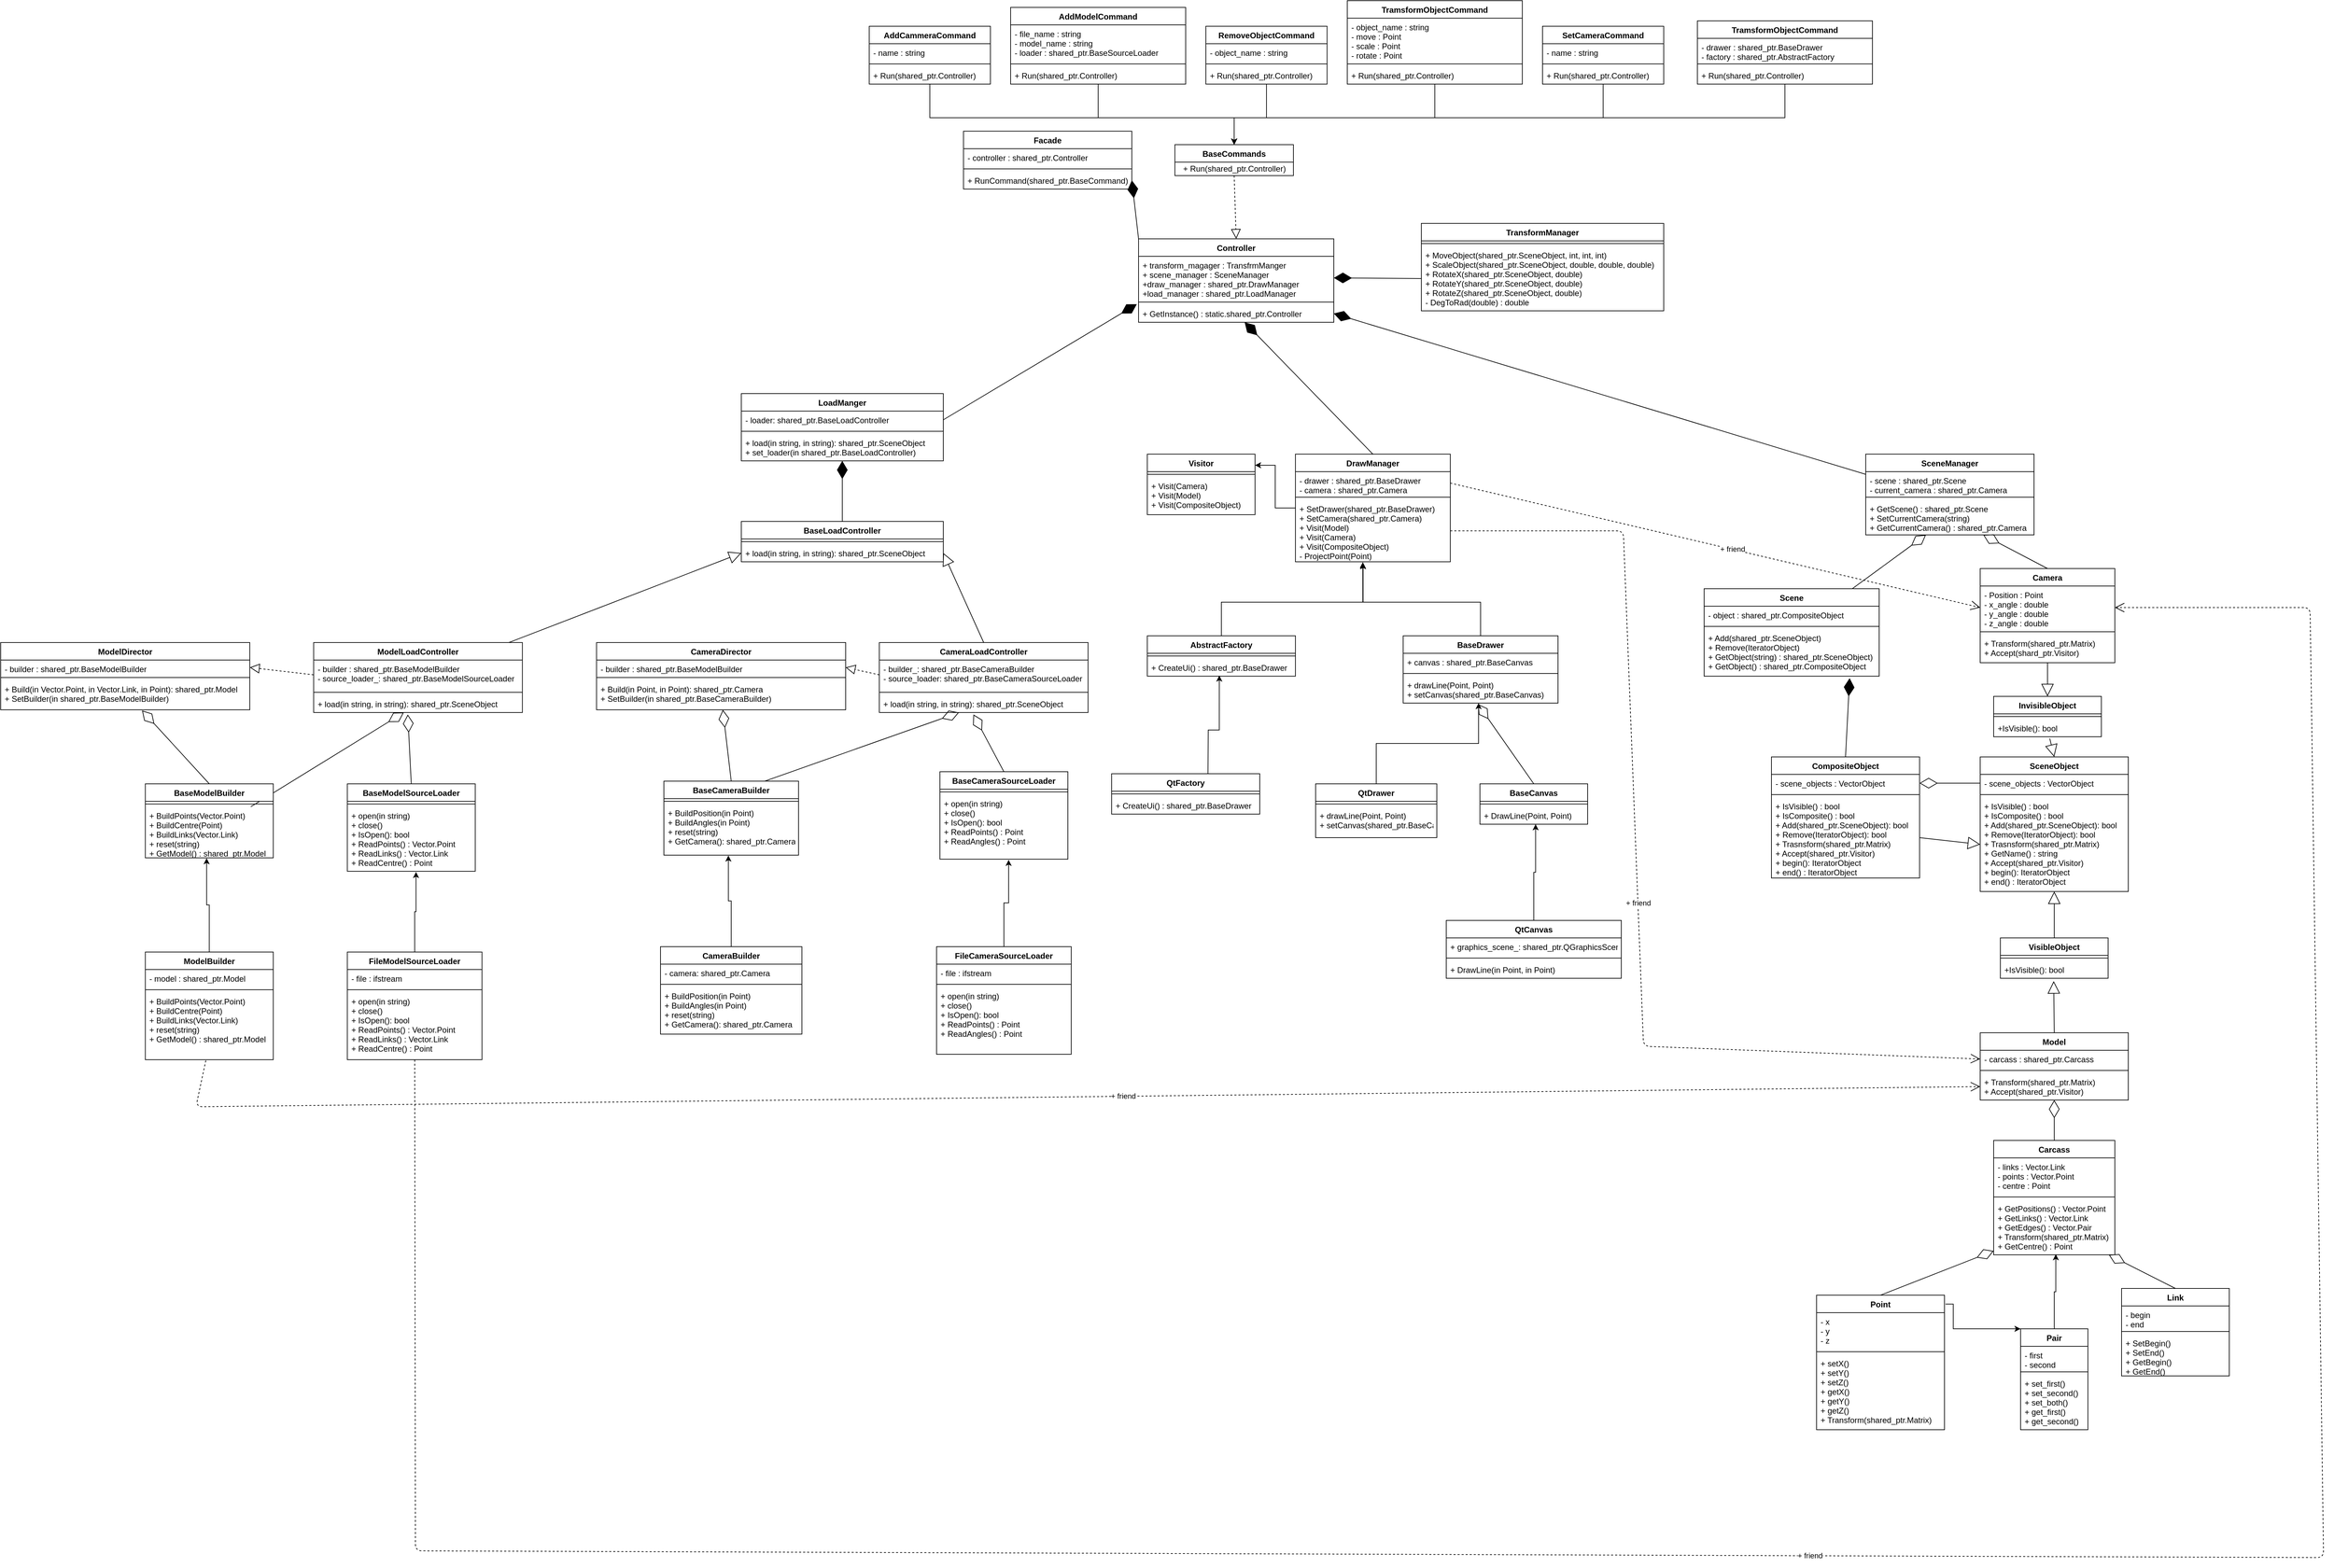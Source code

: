 <mxfile version="13.9.9" type="device"><diagram id="PbZ8RqTpZdHH3LVXoNB9" name="Страница 1"><mxGraphModel dx="5209" dy="3207" grid="1" gridSize="10" guides="1" tooltips="1" connect="1" arrows="1" fold="1" page="1" pageScale="1" pageWidth="827" pageHeight="1169" math="0" shadow="0"><root><mxCell id="0"/><mxCell id="1" parent="0"/><mxCell id="sxTjq18g1Pha1Wg1bCCu-8" value="BaseCommands" style="swimlane;fontStyle=1;align=center;verticalAlign=top;childLayout=stackLayout;horizontal=1;startSize=26;horizontalStack=0;resizeParent=1;resizeParentMax=0;resizeLast=0;collapsible=1;marginBottom=0;" parent="1" vertex="1"><mxGeometry x="334" y="90" width="176" height="46" as="geometry"/></mxCell><mxCell id="2zE5j40J4vTuUBql6kKP-113" value="&lt;span style=&quot;text-align: left&quot;&gt;+ Run(shared_ptr.Controller)&lt;/span&gt;" style="text;html=1;align=center;verticalAlign=middle;resizable=0;points=[];autosize=1;" vertex="1" parent="sxTjq18g1Pha1Wg1bCCu-8"><mxGeometry y="26" width="176" height="20" as="geometry"/></mxCell><mxCell id="sxTjq18g1Pha1Wg1bCCu-9" value="" style="endArrow=block;dashed=1;endFill=0;endSize=12;html=1;rounded=0;exitX=0.5;exitY=1;exitDx=0;exitDy=0;entryX=0.5;entryY=0;entryDx=0;entryDy=0;" parent="1" source="sxTjq18g1Pha1Wg1bCCu-8" target="2zE5j40J4vTuUBql6kKP-58" edge="1"><mxGeometry width="160" relative="1" as="geometry"><mxPoint x="530" y="260" as="sourcePoint"/><mxPoint x="414.0" y="230" as="targetPoint"/></mxGeometry></mxCell><mxCell id="sxTjq18g1Pha1Wg1bCCu-17" value="" style="endArrow=diamondThin;endFill=1;endSize=24;html=1;rounded=0;entryX=-0.009;entryY=-0.033;entryDx=0;entryDy=0;exitX=1;exitY=0.5;exitDx=0;exitDy=0;entryPerimeter=0;" parent="1" source="2zE5j40J4vTuUBql6kKP-182" target="2zE5j40J4vTuUBql6kKP-61" edge="1"><mxGeometry width="160" relative="1" as="geometry"><mxPoint x="230" y="286" as="sourcePoint"/><mxPoint x="334.0" y="264" as="targetPoint"/></mxGeometry></mxCell><mxCell id="sxTjq18g1Pha1Wg1bCCu-18" value="" style="endArrow=diamondThin;endFill=1;endSize=24;html=1;rounded=0;exitX=0.5;exitY=0;exitDx=0;exitDy=0;" parent="1" source="2zE5j40J4vTuUBql6kKP-160" target="2zE5j40J4vTuUBql6kKP-61" edge="1"><mxGeometry width="160" relative="1" as="geometry"><mxPoint x="250" y="404" as="sourcePoint"/><mxPoint x="414.0" y="264" as="targetPoint"/><Array as="points"/></mxGeometry></mxCell><mxCell id="sxTjq18g1Pha1Wg1bCCu-19" value="" style="endArrow=diamondThin;endFill=1;endSize=24;html=1;rounded=0;entryX=1;entryY=0.5;entryDx=0;entryDy=0;exitX=0;exitY=0.25;exitDx=0;exitDy=0;" parent="1" source="2zE5j40J4vTuUBql6kKP-143" target="2zE5j40J4vTuUBql6kKP-61" edge="1"><mxGeometry width="160" relative="1" as="geometry"><mxPoint x="710.0" y="422.0" as="sourcePoint"/><mxPoint x="494.0" y="264" as="targetPoint"/></mxGeometry></mxCell><mxCell id="sxTjq18g1Pha1Wg1bCCu-20" value="" style="endArrow=diamondThin;endFill=1;endSize=24;html=1;rounded=0;entryX=1;entryY=0.5;entryDx=0;entryDy=0;exitX=0;exitY=0.5;exitDx=0;exitDy=0;" parent="1" source="2zE5j40J4vTuUBql6kKP-142" target="2zE5j40J4vTuUBql6kKP-59" edge="1"><mxGeometry width="160" relative="1" as="geometry"><mxPoint x="667" y="260.0" as="sourcePoint"/><mxPoint x="494.0" y="247" as="targetPoint"/></mxGeometry></mxCell><mxCell id="sxTjq18g1Pha1Wg1bCCu-21" value="" style="endArrow=diamondThin;endFill=1;endSize=24;html=1;rounded=0;exitX=0;exitY=0;exitDx=0;exitDy=0;entryX=1;entryY=0.5;entryDx=0;entryDy=0;" parent="1" source="2zE5j40J4vTuUBql6kKP-58" target="2zE5j40J4vTuUBql6kKP-133" edge="1"><mxGeometry width="160" relative="1" as="geometry"><mxPoint x="334.0" y="230" as="sourcePoint"/><mxPoint x="150" y="162" as="targetPoint"/></mxGeometry></mxCell><mxCell id="sxTjq18g1Pha1Wg1bCCu-39" value="" style="endArrow=block;dashed=1;endFill=0;endSize=12;html=1;rounded=0;entryX=1;entryY=0.5;entryDx=0;entryDy=0;exitX=0;exitY=0.5;exitDx=0;exitDy=0;" parent="1" source="2zE5j40J4vTuUBql6kKP-191" target="2zE5j40J4vTuUBql6kKP-187" edge="1"><mxGeometry width="160" relative="1" as="geometry"><mxPoint x="-781.15" y="120" as="sourcePoint"/><mxPoint x="-1035.15" y="868.0" as="targetPoint"/></mxGeometry></mxCell><mxCell id="sxTjq18g1Pha1Wg1bCCu-40" value="" style="endArrow=diamondThin;endFill=0;endSize=24;html=1;rounded=0;exitX=0.5;exitY=0;exitDx=0;exitDy=0;" parent="1" source="2zE5j40J4vTuUBql6kKP-201" edge="1"><mxGeometry width="160" relative="1" as="geometry"><mxPoint x="-925.15" y="93" as="sourcePoint"/><mxPoint x="-1199.997" y="931.0" as="targetPoint"/></mxGeometry></mxCell><mxCell id="sxTjq18g1Pha1Wg1bCCu-41" value="" style="endArrow=diamondThin;endFill=0;endSize=24;html=1;rounded=0;" parent="1" source="2zE5j40J4vTuUBql6kKP-204" target="2zE5j40J4vTuUBql6kKP-193" edge="1"><mxGeometry width="160" relative="1" as="geometry"><mxPoint x="-925.15" y="145" as="sourcePoint"/><mxPoint x="-845.15" y="200" as="targetPoint"/></mxGeometry></mxCell><mxCell id="sxTjq18g1Pha1Wg1bCCu-45" value="" style="endArrow=diamondThin;endFill=0;endSize=24;html=1;rounded=0;entryX=0.451;entryY=1.115;entryDx=0;entryDy=0;exitX=0.5;exitY=0;exitDx=0;exitDy=0;entryPerimeter=0;" parent="1" source="2zE5j40J4vTuUBql6kKP-209" target="2zE5j40J4vTuUBql6kKP-193" edge="1"><mxGeometry width="160" relative="1" as="geometry"><mxPoint x="-845.15" y="403" as="sourcePoint"/><mxPoint x="-845.15" y="263" as="targetPoint"/></mxGeometry></mxCell><mxCell id="sxTjq18g1Pha1Wg1bCCu-63" value="" style="endArrow=diamondThin;endFill=0;endSize=24;html=1;rounded=0;exitX=0.5;exitY=0;exitDx=0;exitDy=0;" parent="1" target="2zE5j40J4vTuUBql6kKP-146" edge="1"><mxGeometry width="160" relative="1" as="geometry"><mxPoint x="1340.0" y="750.0" as="sourcePoint"/><mxPoint x="1360" y="670" as="targetPoint"/></mxGeometry></mxCell><mxCell id="sxTjq18g1Pha1Wg1bCCu-64" value="" style="endArrow=diamondThin;endFill=0;endSize=24;html=1;rounded=0;exitX=0.5;exitY=0;exitDx=0;exitDy=0;" parent="1" source="2zE5j40J4vTuUBql6kKP-148" target="2zE5j40J4vTuUBql6kKP-146" edge="1"><mxGeometry width="160" relative="1" as="geometry"><mxPoint x="1560" y="710" as="sourcePoint"/><mxPoint x="1500" y="630" as="targetPoint"/></mxGeometry></mxCell><mxCell id="sxTjq18g1Pha1Wg1bCCu-67" value="InvisibleObject" style="swimlane;fontStyle=1;align=center;verticalAlign=top;childLayout=stackLayout;horizontal=1;startSize=26;horizontalStack=0;resizeParent=1;resizeParentMax=0;resizeLast=0;collapsible=1;marginBottom=0;" parent="1" vertex="1"><mxGeometry x="1550" y="910" width="160" height="60" as="geometry"/></mxCell><mxCell id="sxTjq18g1Pha1Wg1bCCu-69" value="" style="line;strokeWidth=1;fillColor=none;align=left;verticalAlign=middle;spacingTop=-1;spacingLeft=3;spacingRight=3;rotatable=0;labelPosition=right;points=[];portConstraint=eastwest;" parent="sxTjq18g1Pha1Wg1bCCu-67" vertex="1"><mxGeometry y="26" width="160" height="8" as="geometry"/></mxCell><mxCell id="sxTjq18g1Pha1Wg1bCCu-70" value="+IsVisible(): bool" style="text;strokeColor=none;fillColor=none;align=left;verticalAlign=top;spacingLeft=4;spacingRight=4;overflow=hidden;rotatable=0;points=[[0,0.5],[1,0.5]];portConstraint=eastwest;" parent="sxTjq18g1Pha1Wg1bCCu-67" vertex="1"><mxGeometry y="34" width="160" height="26" as="geometry"/></mxCell><mxCell id="sxTjq18g1Pha1Wg1bCCu-80" value="CompositeObject" style="swimlane;fontStyle=1;align=center;verticalAlign=top;childLayout=stackLayout;horizontal=1;startSize=26;horizontalStack=0;resizeParent=1;resizeParentMax=0;resizeLast=0;collapsible=1;marginBottom=0;" parent="1" vertex="1"><mxGeometry x="1220" y="1000" width="220" height="180" as="geometry"/></mxCell><mxCell id="sxTjq18g1Pha1Wg1bCCu-81" value="- scene_objects : VectorObject" style="text;strokeColor=none;fillColor=none;align=left;verticalAlign=top;spacingLeft=4;spacingRight=4;overflow=hidden;rotatable=0;points=[[0,0.5],[1,0.5]];portConstraint=eastwest;" parent="sxTjq18g1Pha1Wg1bCCu-80" vertex="1"><mxGeometry y="26" width="220" height="26" as="geometry"/></mxCell><mxCell id="sxTjq18g1Pha1Wg1bCCu-82" value="" style="line;strokeWidth=1;fillColor=none;align=left;verticalAlign=middle;spacingTop=-1;spacingLeft=3;spacingRight=3;rotatable=0;labelPosition=right;points=[];portConstraint=eastwest;" parent="sxTjq18g1Pha1Wg1bCCu-80" vertex="1"><mxGeometry y="52" width="220" height="8" as="geometry"/></mxCell><mxCell id="sxTjq18g1Pha1Wg1bCCu-83" value="+ IsVisible() : bool&#10;+ IsComposite() : bool&#10;+ Add(shared_ptr.SceneObject): bool&#10;+ Remove(IteratorObject): bool&#10;+ Trasnsform(shared_ptr.Matrix)&#10;+ Accept(shared_ptr.Visitor)&#10;+ begin(): IteratorObject&#10;+ end() : IteratorObject&#10;" style="text;strokeColor=none;fillColor=none;align=left;verticalAlign=top;spacingLeft=4;spacingRight=4;overflow=hidden;rotatable=0;points=[[0,0.5],[1,0.5]];portConstraint=eastwest;" parent="sxTjq18g1Pha1Wg1bCCu-80" vertex="1"><mxGeometry y="60" width="220" height="120" as="geometry"/></mxCell><mxCell id="sxTjq18g1Pha1Wg1bCCu-85" value="" style="endArrow=diamondThin;endFill=0;endSize=24;html=1;rounded=0;exitX=0;exitY=0.5;exitDx=0;exitDy=0;entryX=1;entryY=0.5;entryDx=0;entryDy=0;" parent="1" source="2zE5j40J4vTuUBql6kKP-157" target="sxTjq18g1Pha1Wg1bCCu-81" edge="1"><mxGeometry width="160" relative="1" as="geometry"><mxPoint x="1560" y="1060" as="sourcePoint"/><mxPoint x="1440" y="1066.5" as="targetPoint"/></mxGeometry></mxCell><mxCell id="sxTjq18g1Pha1Wg1bCCu-86" value="VisibleObject" style="swimlane;fontStyle=1;align=center;verticalAlign=top;childLayout=stackLayout;horizontal=1;startSize=26;horizontalStack=0;resizeParent=1;resizeParentMax=0;resizeLast=0;collapsible=1;marginBottom=0;" parent="1" vertex="1"><mxGeometry x="1560" y="1269" width="160" height="60" as="geometry"/></mxCell><mxCell id="sxTjq18g1Pha1Wg1bCCu-87" value="" style="line;strokeWidth=1;fillColor=none;align=left;verticalAlign=middle;spacingTop=-1;spacingLeft=3;spacingRight=3;rotatable=0;labelPosition=right;points=[];portConstraint=eastwest;" parent="sxTjq18g1Pha1Wg1bCCu-86" vertex="1"><mxGeometry y="26" width="160" height="8" as="geometry"/></mxCell><mxCell id="sxTjq18g1Pha1Wg1bCCu-88" value="+IsVisible(): bool" style="text;strokeColor=none;fillColor=none;align=left;verticalAlign=top;spacingLeft=4;spacingRight=4;overflow=hidden;rotatable=0;points=[[0,0.5],[1,0.5]];portConstraint=eastwest;" parent="sxTjq18g1Pha1Wg1bCCu-86" vertex="1"><mxGeometry y="34" width="160" height="26" as="geometry"/></mxCell><mxCell id="2zE5j40J4vTuUBql6kKP-4" value="" style="endArrow=block;endSize=16;endFill=0;html=1;entryX=0;entryY=0.5;entryDx=0;entryDy=0;" edge="1" parent="1" source="2zE5j40J4vTuUBql6kKP-190" target="2zE5j40J4vTuUBql6kKP-179"><mxGeometry x="-0.333" y="-54" width="160" relative="1" as="geometry"><mxPoint x="-530" y="337.0" as="sourcePoint"/><mxPoint x="-500.0" y="337" as="targetPoint"/><Array as="points"/><mxPoint as="offset"/></mxGeometry></mxCell><mxCell id="2zE5j40J4vTuUBql6kKP-5" value="" style="endArrow=block;endSize=16;endFill=0;html=1;entryX=0.5;entryY=0;entryDx=0;entryDy=0;" edge="1" parent="1" source="2zE5j40J4vTuUBql6kKP-151" target="sxTjq18g1Pha1Wg1bCCu-67"><mxGeometry width="160" relative="1" as="geometry"><mxPoint x="1550" y="890" as="sourcePoint"/><mxPoint x="1400" y="830" as="targetPoint"/></mxGeometry></mxCell><mxCell id="2zE5j40J4vTuUBql6kKP-6" value="" style="endArrow=block;endSize=16;endFill=0;html=1;exitX=0.5;exitY=0;exitDx=0;exitDy=0;" edge="1" parent="1" source="sxTjq18g1Pha1Wg1bCCu-86" target="2zE5j40J4vTuUBql6kKP-159"><mxGeometry width="160" relative="1" as="geometry"><mxPoint x="1270" y="970" as="sourcePoint"/><mxPoint x="1590" y="1220" as="targetPoint"/></mxGeometry></mxCell><mxCell id="2zE5j40J4vTuUBql6kKP-7" value="" style="endArrow=block;endSize=16;endFill=0;html=1;exitX=0.521;exitY=1.104;exitDx=0;exitDy=0;exitPerimeter=0;entryX=0.5;entryY=0;entryDx=0;entryDy=0;" edge="1" parent="1" source="sxTjq18g1Pha1Wg1bCCu-70" target="2zE5j40J4vTuUBql6kKP-156"><mxGeometry width="160" relative="1" as="geometry"><mxPoint x="1270" y="970" as="sourcePoint"/><mxPoint x="1633" y="1000" as="targetPoint"/></mxGeometry></mxCell><mxCell id="2zE5j40J4vTuUBql6kKP-8" value="" style="endArrow=block;endSize=16;endFill=0;html=1;exitX=1;exitY=0.5;exitDx=0;exitDy=0;entryX=0;entryY=0.5;entryDx=0;entryDy=0;" edge="1" parent="1" source="sxTjq18g1Pha1Wg1bCCu-83" target="2zE5j40J4vTuUBql6kKP-159"><mxGeometry width="160" relative="1" as="geometry"><mxPoint x="1390" y="1206" as="sourcePoint"/><mxPoint x="1510" y="1180" as="targetPoint"/></mxGeometry></mxCell><mxCell id="2zE5j40J4vTuUBql6kKP-9" value="Model" style="swimlane;fontStyle=1;align=center;verticalAlign=top;childLayout=stackLayout;horizontal=1;startSize=26;horizontalStack=0;resizeParent=1;resizeParentMax=0;resizeLast=0;collapsible=1;marginBottom=0;" vertex="1" parent="1"><mxGeometry x="1530" y="1410" width="220" height="100" as="geometry"/></mxCell><mxCell id="2zE5j40J4vTuUBql6kKP-10" value="- carcass : shared_ptr.Carcass" style="text;strokeColor=none;fillColor=none;align=left;verticalAlign=top;spacingLeft=4;spacingRight=4;overflow=hidden;rotatable=0;points=[[0,0.5],[1,0.5]];portConstraint=eastwest;" vertex="1" parent="2zE5j40J4vTuUBql6kKP-9"><mxGeometry y="26" width="220" height="26" as="geometry"/></mxCell><mxCell id="2zE5j40J4vTuUBql6kKP-11" value="" style="line;strokeWidth=1;fillColor=none;align=left;verticalAlign=middle;spacingTop=-1;spacingLeft=3;spacingRight=3;rotatable=0;labelPosition=right;points=[];portConstraint=eastwest;" vertex="1" parent="2zE5j40J4vTuUBql6kKP-9"><mxGeometry y="52" width="220" height="8" as="geometry"/></mxCell><mxCell id="2zE5j40J4vTuUBql6kKP-12" value="+ Transform(shared_ptr.Matrix)&#10;+ Accept(shared_ptr.Visitor)" style="text;strokeColor=none;fillColor=none;align=left;verticalAlign=top;spacingLeft=4;spacingRight=4;overflow=hidden;rotatable=0;points=[[0,0.5],[1,0.5]];portConstraint=eastwest;" vertex="1" parent="2zE5j40J4vTuUBql6kKP-9"><mxGeometry y="60" width="220" height="40" as="geometry"/></mxCell><mxCell id="2zE5j40J4vTuUBql6kKP-14" value="" style="endArrow=block;endSize=16;endFill=0;html=1;exitX=0.5;exitY=0;exitDx=0;exitDy=0;entryX=0.495;entryY=1.165;entryDx=0;entryDy=0;entryPerimeter=0;" edge="1" parent="1" source="2zE5j40J4vTuUBql6kKP-9" target="sxTjq18g1Pha1Wg1bCCu-88"><mxGeometry width="160" relative="1" as="geometry"><mxPoint x="1270" y="1260" as="sourcePoint"/><mxPoint x="1430" y="1260" as="targetPoint"/></mxGeometry></mxCell><mxCell id="2zE5j40J4vTuUBql6kKP-15" value="Carcass" style="swimlane;fontStyle=1;align=center;verticalAlign=top;childLayout=stackLayout;horizontal=1;startSize=26;horizontalStack=0;resizeParent=1;resizeParentMax=0;resizeLast=0;collapsible=1;marginBottom=0;" vertex="1" parent="1"><mxGeometry x="1550" y="1570" width="180" height="170" as="geometry"/></mxCell><mxCell id="2zE5j40J4vTuUBql6kKP-16" value="- links : Vector.Link&#10;- points : Vector.Point&#10;- centre : Point" style="text;strokeColor=none;fillColor=none;align=left;verticalAlign=top;spacingLeft=4;spacingRight=4;overflow=hidden;rotatable=0;points=[[0,0.5],[1,0.5]];portConstraint=eastwest;" vertex="1" parent="2zE5j40J4vTuUBql6kKP-15"><mxGeometry y="26" width="180" height="54" as="geometry"/></mxCell><mxCell id="2zE5j40J4vTuUBql6kKP-17" value="" style="line;strokeWidth=1;fillColor=none;align=left;verticalAlign=middle;spacingTop=-1;spacingLeft=3;spacingRight=3;rotatable=0;labelPosition=right;points=[];portConstraint=eastwest;" vertex="1" parent="2zE5j40J4vTuUBql6kKP-15"><mxGeometry y="80" width="180" height="8" as="geometry"/></mxCell><mxCell id="2zE5j40J4vTuUBql6kKP-18" value="+ GetPositions() : Vector.Point&#10;+ GetLinks() : Vector.Link&#10;+ GetEdges() : Vector.Pair&#10;+ Transform(shared_ptr.Matrix)&#10;+ GetCentre() : Point" style="text;strokeColor=none;fillColor=none;align=left;verticalAlign=top;spacingLeft=4;spacingRight=4;overflow=hidden;rotatable=0;points=[[0,0.5],[1,0.5]];portConstraint=eastwest;" vertex="1" parent="2zE5j40J4vTuUBql6kKP-15"><mxGeometry y="88" width="180" height="82" as="geometry"/></mxCell><mxCell id="2zE5j40J4vTuUBql6kKP-20" value="" style="endArrow=diamondThin;endFill=0;endSize=24;html=1;rounded=0;exitX=0.5;exitY=0;exitDx=0;exitDy=0;" edge="1" parent="1" source="2zE5j40J4vTuUBql6kKP-15" target="2zE5j40J4vTuUBql6kKP-12"><mxGeometry width="160" relative="1" as="geometry"><mxPoint x="1370" y="1564.5" as="sourcePoint"/><mxPoint x="1250" y="1560" as="targetPoint"/></mxGeometry></mxCell><mxCell id="2zE5j40J4vTuUBql6kKP-21" value="Point" style="swimlane;fontStyle=1;align=center;verticalAlign=top;childLayout=stackLayout;horizontal=1;startSize=26;horizontalStack=0;resizeParent=1;resizeParentMax=0;resizeLast=0;collapsible=1;marginBottom=0;" vertex="1" parent="1"><mxGeometry x="1287" y="1800" width="190" height="200" as="geometry"/></mxCell><mxCell id="2zE5j40J4vTuUBql6kKP-22" value="- x&#10;- y&#10;- z" style="text;strokeColor=none;fillColor=none;align=left;verticalAlign=top;spacingLeft=4;spacingRight=4;overflow=hidden;rotatable=0;points=[[0,0.5],[1,0.5]];portConstraint=eastwest;" vertex="1" parent="2zE5j40J4vTuUBql6kKP-21"><mxGeometry y="26" width="190" height="54" as="geometry"/></mxCell><mxCell id="2zE5j40J4vTuUBql6kKP-23" value="" style="line;strokeWidth=1;fillColor=none;align=left;verticalAlign=middle;spacingTop=-1;spacingLeft=3;spacingRight=3;rotatable=0;labelPosition=right;points=[];portConstraint=eastwest;" vertex="1" parent="2zE5j40J4vTuUBql6kKP-21"><mxGeometry y="80" width="190" height="8" as="geometry"/></mxCell><mxCell id="2zE5j40J4vTuUBql6kKP-24" value="+ setX()&#10;+ setY()&#10;+ setZ()&#10;+ getX()&#10;+ getY()&#10;+ getZ()&#10;+ Transform(shared_ptr.Matrix)" style="text;strokeColor=none;fillColor=none;align=left;verticalAlign=top;spacingLeft=4;spacingRight=4;overflow=hidden;rotatable=0;points=[[0,0.5],[1,0.5]];portConstraint=eastwest;" vertex="1" parent="2zE5j40J4vTuUBql6kKP-21"><mxGeometry y="88" width="190" height="112" as="geometry"/></mxCell><mxCell id="2zE5j40J4vTuUBql6kKP-39" style="edgeStyle=orthogonalEdgeStyle;rounded=0;orthogonalLoop=1;jettySize=auto;html=1;entryX=0.513;entryY=0.989;entryDx=0;entryDy=0;entryPerimeter=0;" edge="1" parent="1" source="2zE5j40J4vTuUBql6kKP-26" target="2zE5j40J4vTuUBql6kKP-18"><mxGeometry relative="1" as="geometry"/></mxCell><mxCell id="2zE5j40J4vTuUBql6kKP-26" value="Pair" style="swimlane;fontStyle=1;align=center;verticalAlign=top;childLayout=stackLayout;horizontal=1;startSize=26;horizontalStack=0;resizeParent=1;resizeParentMax=0;resizeLast=0;collapsible=1;marginBottom=0;" vertex="1" parent="1"><mxGeometry x="1590" y="1850" width="100" height="150" as="geometry"/></mxCell><mxCell id="2zE5j40J4vTuUBql6kKP-27" value="- first&#10;- second" style="text;strokeColor=none;fillColor=none;align=left;verticalAlign=top;spacingLeft=4;spacingRight=4;overflow=hidden;rotatable=0;points=[[0,0.5],[1,0.5]];portConstraint=eastwest;" vertex="1" parent="2zE5j40J4vTuUBql6kKP-26"><mxGeometry y="26" width="100" height="34" as="geometry"/></mxCell><mxCell id="2zE5j40J4vTuUBql6kKP-28" value="" style="line;strokeWidth=1;fillColor=none;align=left;verticalAlign=middle;spacingTop=-1;spacingLeft=3;spacingRight=3;rotatable=0;labelPosition=right;points=[];portConstraint=eastwest;" vertex="1" parent="2zE5j40J4vTuUBql6kKP-26"><mxGeometry y="60" width="100" height="8" as="geometry"/></mxCell><mxCell id="2zE5j40J4vTuUBql6kKP-29" value="+ set_first()&#10;+ set_second()&#10;+ set_both()&#10;+ get_first()&#10;+ get_second()" style="text;strokeColor=none;fillColor=none;align=left;verticalAlign=top;spacingLeft=4;spacingRight=4;overflow=hidden;rotatable=0;points=[[0,0.5],[1,0.5]];portConstraint=eastwest;" vertex="1" parent="2zE5j40J4vTuUBql6kKP-26"><mxGeometry y="68" width="100" height="82" as="geometry"/></mxCell><mxCell id="2zE5j40J4vTuUBql6kKP-30" value="Link" style="swimlane;fontStyle=1;align=center;verticalAlign=top;childLayout=stackLayout;horizontal=1;startSize=26;horizontalStack=0;resizeParent=1;resizeParentMax=0;resizeLast=0;collapsible=1;marginBottom=0;" vertex="1" parent="1"><mxGeometry x="1740" y="1790" width="160" height="130" as="geometry"/></mxCell><mxCell id="2zE5j40J4vTuUBql6kKP-31" value="- begin&#10;- end" style="text;strokeColor=none;fillColor=none;align=left;verticalAlign=top;spacingLeft=4;spacingRight=4;overflow=hidden;rotatable=0;points=[[0,0.5],[1,0.5]];portConstraint=eastwest;" vertex="1" parent="2zE5j40J4vTuUBql6kKP-30"><mxGeometry y="26" width="160" height="34" as="geometry"/></mxCell><mxCell id="2zE5j40J4vTuUBql6kKP-32" value="" style="line;strokeWidth=1;fillColor=none;align=left;verticalAlign=middle;spacingTop=-1;spacingLeft=3;spacingRight=3;rotatable=0;labelPosition=right;points=[];portConstraint=eastwest;" vertex="1" parent="2zE5j40J4vTuUBql6kKP-30"><mxGeometry y="60" width="160" height="8" as="geometry"/></mxCell><mxCell id="2zE5j40J4vTuUBql6kKP-33" value="+ SetBegin()&#10;+ SetEnd()&#10;+ GetBegin()&#10;+ GetEnd()" style="text;strokeColor=none;fillColor=none;align=left;verticalAlign=top;spacingLeft=4;spacingRight=4;overflow=hidden;rotatable=0;points=[[0,0.5],[1,0.5]];portConstraint=eastwest;" vertex="1" parent="2zE5j40J4vTuUBql6kKP-30"><mxGeometry y="68" width="160" height="62" as="geometry"/></mxCell><mxCell id="2zE5j40J4vTuUBql6kKP-34" value="" style="endArrow=diamondThin;endFill=0;endSize=24;html=1;rounded=0;exitX=0.5;exitY=0;exitDx=0;exitDy=0;" edge="1" parent="1" source="2zE5j40J4vTuUBql6kKP-21" target="2zE5j40J4vTuUBql6kKP-18"><mxGeometry width="160" relative="1" as="geometry"><mxPoint x="1498.57" y="1790.0" as="sourcePoint"/><mxPoint x="1498.57" y="1696" as="targetPoint"/></mxGeometry></mxCell><mxCell id="2zE5j40J4vTuUBql6kKP-36" value="" style="endArrow=diamondThin;endFill=0;endSize=24;html=1;rounded=0;exitX=0.5;exitY=0;exitDx=0;exitDy=0;" edge="1" parent="1" source="2zE5j40J4vTuUBql6kKP-30" target="2zE5j40J4vTuUBql6kKP-18"><mxGeometry width="160" relative="1" as="geometry"><mxPoint x="1810" y="1774.0" as="sourcePoint"/><mxPoint x="1810" y="1680" as="targetPoint"/></mxGeometry></mxCell><mxCell id="2zE5j40J4vTuUBql6kKP-38" style="edgeStyle=orthogonalEdgeStyle;rounded=0;orthogonalLoop=1;jettySize=auto;html=1;entryX=0;entryY=0;entryDx=0;entryDy=0;exitX=1.008;exitY=0.066;exitDx=0;exitDy=0;exitPerimeter=0;" edge="1" parent="1" source="2zE5j40J4vTuUBql6kKP-21" target="2zE5j40J4vTuUBql6kKP-26"><mxGeometry relative="1" as="geometry"><Array as="points"><mxPoint x="1490" y="1813"/><mxPoint x="1490" y="1850"/></Array></mxGeometry></mxCell><mxCell id="2zE5j40J4vTuUBql6kKP-40" value="" style="endArrow=diamondThin;endFill=1;endSize=24;html=1;exitX=0.5;exitY=0;exitDx=0;exitDy=0;entryX=0.485;entryY=1.043;entryDx=0;entryDy=0;entryPerimeter=0;" edge="1" parent="1" source="sxTjq18g1Pha1Wg1bCCu-80"><mxGeometry width="160" relative="1" as="geometry"><mxPoint x="1320" y="980" as="sourcePoint"/><mxPoint x="1336.1" y="883.01" as="targetPoint"/></mxGeometry></mxCell><mxCell id="2zE5j40J4vTuUBql6kKP-51" value="Visitor" style="swimlane;fontStyle=1;align=center;verticalAlign=top;childLayout=stackLayout;horizontal=1;startSize=26;horizontalStack=0;resizeParent=1;resizeParentMax=0;resizeLast=0;collapsible=1;marginBottom=0;" vertex="1" parent="1"><mxGeometry x="293" y="550" width="160" height="90" as="geometry"/></mxCell><mxCell id="2zE5j40J4vTuUBql6kKP-53" value="" style="line;strokeWidth=1;fillColor=none;align=left;verticalAlign=middle;spacingTop=-1;spacingLeft=3;spacingRight=3;rotatable=0;labelPosition=right;points=[];portConstraint=eastwest;" vertex="1" parent="2zE5j40J4vTuUBql6kKP-51"><mxGeometry y="26" width="160" height="8" as="geometry"/></mxCell><mxCell id="2zE5j40J4vTuUBql6kKP-54" value="+ Visit(Camera)&#10;+ Visit(Model)&#10;+ Visit(CompositeObject)" style="text;strokeColor=none;fillColor=none;align=left;verticalAlign=top;spacingLeft=4;spacingRight=4;overflow=hidden;rotatable=0;points=[[0,0.5],[1,0.5]];portConstraint=eastwest;" vertex="1" parent="2zE5j40J4vTuUBql6kKP-51"><mxGeometry y="34" width="160" height="56" as="geometry"/></mxCell><mxCell id="2zE5j40J4vTuUBql6kKP-58" value="Controller" style="swimlane;fontStyle=1;align=center;verticalAlign=top;childLayout=stackLayout;horizontal=1;startSize=26;horizontalStack=0;resizeParent=1;resizeParentMax=0;resizeLast=0;collapsible=1;marginBottom=0;glass=0;" vertex="1" parent="1"><mxGeometry x="280" y="230" width="290" height="124" as="geometry"/></mxCell><mxCell id="2zE5j40J4vTuUBql6kKP-59" value="+ transform_magager : TransfrmManger&#10;+ scene_manager : SceneManager&#10;+draw_manager : shared_ptr.DrawManager&#10;+load_manager : shared_ptr.LoadManager " style="text;strokeColor=none;fillColor=none;align=left;verticalAlign=top;spacingLeft=4;spacingRight=4;overflow=hidden;rotatable=0;points=[[0,0.5],[1,0.5]];portConstraint=eastwest;" vertex="1" parent="2zE5j40J4vTuUBql6kKP-58"><mxGeometry y="26" width="290" height="64" as="geometry"/></mxCell><mxCell id="2zE5j40J4vTuUBql6kKP-60" value="" style="line;strokeWidth=1;fillColor=none;align=left;verticalAlign=middle;spacingTop=-1;spacingLeft=3;spacingRight=3;rotatable=0;labelPosition=right;points=[];portConstraint=eastwest;" vertex="1" parent="2zE5j40J4vTuUBql6kKP-58"><mxGeometry y="90" width="290" height="8" as="geometry"/></mxCell><mxCell id="2zE5j40J4vTuUBql6kKP-61" value="+ GetInstance() : static.shared_ptr.Controller" style="text;strokeColor=none;fillColor=none;align=left;verticalAlign=top;spacingLeft=4;spacingRight=4;overflow=hidden;rotatable=0;points=[[0,0.5],[1,0.5]];portConstraint=eastwest;" vertex="1" parent="2zE5j40J4vTuUBql6kKP-58"><mxGeometry y="98" width="290" height="26" as="geometry"/></mxCell><mxCell id="2zE5j40J4vTuUBql6kKP-166" style="edgeStyle=orthogonalEdgeStyle;rounded=0;orthogonalLoop=1;jettySize=auto;html=1;entryX=0.435;entryY=1.005;entryDx=0;entryDy=0;entryPerimeter=0;" edge="1" parent="1" source="2zE5j40J4vTuUBql6kKP-62" target="2zE5j40J4vTuUBql6kKP-163"><mxGeometry relative="1" as="geometry"><mxPoint x="603" y="740" as="targetPoint"/><Array as="points"><mxPoint x="403" y="770"/><mxPoint x="613" y="770"/></Array></mxGeometry></mxCell><mxCell id="2zE5j40J4vTuUBql6kKP-62" value="AbstractFactory&#10;" style="swimlane;fontStyle=1;align=center;verticalAlign=top;childLayout=stackLayout;horizontal=1;startSize=26;horizontalStack=0;resizeParent=1;resizeParentMax=0;resizeLast=0;collapsible=1;marginBottom=0;glass=0;" vertex="1" parent="1"><mxGeometry x="293" y="820" width="220" height="60" as="geometry"/></mxCell><mxCell id="2zE5j40J4vTuUBql6kKP-64" value="" style="line;strokeWidth=1;fillColor=none;align=left;verticalAlign=middle;spacingTop=-1;spacingLeft=3;spacingRight=3;rotatable=0;labelPosition=right;points=[];portConstraint=eastwest;" vertex="1" parent="2zE5j40J4vTuUBql6kKP-62"><mxGeometry y="26" width="220" height="8" as="geometry"/></mxCell><mxCell id="2zE5j40J4vTuUBql6kKP-65" value="+ CreateUi() : shared_ptr.BaseDrawer" style="text;strokeColor=none;fillColor=none;align=left;verticalAlign=top;spacingLeft=4;spacingRight=4;overflow=hidden;rotatable=0;points=[[0,0.5],[1,0.5]];portConstraint=eastwest;" vertex="1" parent="2zE5j40J4vTuUBql6kKP-62"><mxGeometry y="34" width="220" height="26" as="geometry"/></mxCell><mxCell id="2zE5j40J4vTuUBql6kKP-173" style="edgeStyle=orthogonalEdgeStyle;rounded=0;orthogonalLoop=1;jettySize=auto;html=1;entryX=0.437;entryY=1.022;entryDx=0;entryDy=0;entryPerimeter=0;" edge="1" parent="1" source="2zE5j40J4vTuUBql6kKP-66" target="2zE5j40J4vTuUBql6kKP-163"><mxGeometry relative="1" as="geometry"><mxPoint x="628" y="740" as="targetPoint"/><Array as="points"><mxPoint x="788" y="770"/><mxPoint x="614" y="770"/></Array></mxGeometry></mxCell><mxCell id="2zE5j40J4vTuUBql6kKP-66" value="BaseDrawer" style="swimlane;fontStyle=1;align=center;verticalAlign=top;childLayout=stackLayout;horizontal=1;startSize=26;horizontalStack=0;resizeParent=1;resizeParentMax=0;resizeLast=0;collapsible=1;marginBottom=0;glass=0;" vertex="1" parent="1"><mxGeometry x="673" y="820" width="230" height="100" as="geometry"/></mxCell><mxCell id="2zE5j40J4vTuUBql6kKP-67" value="+ canvas : shared_ptr.BaseCanvas" style="text;strokeColor=none;fillColor=none;align=left;verticalAlign=top;spacingLeft=4;spacingRight=4;overflow=hidden;rotatable=0;points=[[0,0.5],[1,0.5]];portConstraint=eastwest;" vertex="1" parent="2zE5j40J4vTuUBql6kKP-66"><mxGeometry y="26" width="230" height="26" as="geometry"/></mxCell><mxCell id="2zE5j40J4vTuUBql6kKP-68" value="" style="line;strokeWidth=1;fillColor=none;align=left;verticalAlign=middle;spacingTop=-1;spacingLeft=3;spacingRight=3;rotatable=0;labelPosition=right;points=[];portConstraint=eastwest;" vertex="1" parent="2zE5j40J4vTuUBql6kKP-66"><mxGeometry y="52" width="230" height="8" as="geometry"/></mxCell><mxCell id="2zE5j40J4vTuUBql6kKP-69" value="+ drawLine(Point, Point)&#10;+ setCanvas(shared_ptr.BaseCanvas)" style="text;strokeColor=none;fillColor=none;align=left;verticalAlign=top;spacingLeft=4;spacingRight=4;overflow=hidden;rotatable=0;points=[[0,0.5],[1,0.5]];portConstraint=eastwest;" vertex="1" parent="2zE5j40J4vTuUBql6kKP-66"><mxGeometry y="60" width="230" height="40" as="geometry"/></mxCell><mxCell id="2zE5j40J4vTuUBql6kKP-71" value="BaseCanvas" style="swimlane;fontStyle=1;align=center;verticalAlign=top;childLayout=stackLayout;horizontal=1;startSize=26;horizontalStack=0;resizeParent=1;resizeParentMax=0;resizeLast=0;collapsible=1;marginBottom=0;glass=0;" vertex="1" parent="1"><mxGeometry x="787" y="1040" width="160" height="60" as="geometry"/></mxCell><mxCell id="2zE5j40J4vTuUBql6kKP-73" value="" style="line;strokeWidth=1;fillColor=none;align=left;verticalAlign=middle;spacingTop=-1;spacingLeft=3;spacingRight=3;rotatable=0;labelPosition=right;points=[];portConstraint=eastwest;" vertex="1" parent="2zE5j40J4vTuUBql6kKP-71"><mxGeometry y="26" width="160" height="8" as="geometry"/></mxCell><mxCell id="2zE5j40J4vTuUBql6kKP-74" value="+ DrawLine(Point, Point)" style="text;strokeColor=none;fillColor=none;align=left;verticalAlign=top;spacingLeft=4;spacingRight=4;overflow=hidden;rotatable=0;points=[[0,0.5],[1,0.5]];portConstraint=eastwest;" vertex="1" parent="2zE5j40J4vTuUBql6kKP-71"><mxGeometry y="34" width="160" height="26" as="geometry"/></mxCell><mxCell id="2zE5j40J4vTuUBql6kKP-169" style="edgeStyle=orthogonalEdgeStyle;rounded=0;orthogonalLoop=1;jettySize=auto;html=1;entryX=0.486;entryY=0.962;entryDx=0;entryDy=0;entryPerimeter=0;" edge="1" parent="1" target="2zE5j40J4vTuUBql6kKP-65"><mxGeometry relative="1" as="geometry"><mxPoint x="383.0" y="1040" as="sourcePoint"/></mxGeometry></mxCell><mxCell id="2zE5j40J4vTuUBql6kKP-78" value="QtFactory" style="swimlane;fontStyle=1;align=center;verticalAlign=top;childLayout=stackLayout;horizontal=1;startSize=26;horizontalStack=0;resizeParent=1;resizeParentMax=0;resizeLast=0;collapsible=1;marginBottom=0;glass=0;" vertex="1" parent="1"><mxGeometry x="240" y="1025" width="220" height="60" as="geometry"/></mxCell><mxCell id="2zE5j40J4vTuUBql6kKP-80" value="" style="line;strokeWidth=1;fillColor=none;align=left;verticalAlign=middle;spacingTop=-1;spacingLeft=3;spacingRight=3;rotatable=0;labelPosition=right;points=[];portConstraint=eastwest;" vertex="1" parent="2zE5j40J4vTuUBql6kKP-78"><mxGeometry y="26" width="220" height="8" as="geometry"/></mxCell><mxCell id="2zE5j40J4vTuUBql6kKP-81" value="+ CreateUi() : shared_ptr.BaseDrawer" style="text;strokeColor=none;fillColor=none;align=left;verticalAlign=top;spacingLeft=4;spacingRight=4;overflow=hidden;rotatable=0;points=[[0,0.5],[1,0.5]];portConstraint=eastwest;" vertex="1" parent="2zE5j40J4vTuUBql6kKP-78"><mxGeometry y="34" width="220" height="26" as="geometry"/></mxCell><mxCell id="2zE5j40J4vTuUBql6kKP-170" style="edgeStyle=orthogonalEdgeStyle;rounded=0;orthogonalLoop=1;jettySize=auto;html=1;entryX=0.487;entryY=1;entryDx=0;entryDy=0;entryPerimeter=0;" edge="1" parent="1" source="2zE5j40J4vTuUBql6kKP-86" target="2zE5j40J4vTuUBql6kKP-69"><mxGeometry relative="1" as="geometry"/></mxCell><mxCell id="2zE5j40J4vTuUBql6kKP-86" value="QtDrawer" style="swimlane;fontStyle=1;align=center;verticalAlign=top;childLayout=stackLayout;horizontal=1;startSize=26;horizontalStack=0;resizeParent=1;resizeParentMax=0;resizeLast=0;collapsible=1;marginBottom=0;glass=0;" vertex="1" parent="1"><mxGeometry x="543" y="1040" width="180" height="80" as="geometry"/></mxCell><mxCell id="2zE5j40J4vTuUBql6kKP-88" value="" style="line;strokeWidth=1;fillColor=none;align=left;verticalAlign=middle;spacingTop=-1;spacingLeft=3;spacingRight=3;rotatable=0;labelPosition=right;points=[];portConstraint=eastwest;" vertex="1" parent="2zE5j40J4vTuUBql6kKP-86"><mxGeometry y="26" width="180" height="8" as="geometry"/></mxCell><mxCell id="2zE5j40J4vTuUBql6kKP-89" value="+ drawLine(Point, Point)&#10;+ setCanvas(shared_ptr.BaseCanvas)" style="text;strokeColor=none;fillColor=none;align=left;verticalAlign=top;spacingLeft=4;spacingRight=4;overflow=hidden;rotatable=0;points=[[0,0.5],[1,0.5]];portConstraint=eastwest;" vertex="1" parent="2zE5j40J4vTuUBql6kKP-86"><mxGeometry y="34" width="180" height="46" as="geometry"/></mxCell><mxCell id="2zE5j40J4vTuUBql6kKP-95" style="edgeStyle=orthogonalEdgeStyle;rounded=0;orthogonalLoop=1;jettySize=auto;html=1;entryX=0.517;entryY=1;entryDx=0;entryDy=0;entryPerimeter=0;" edge="1" parent="1" source="2zE5j40J4vTuUBql6kKP-90" target="2zE5j40J4vTuUBql6kKP-74"><mxGeometry relative="1" as="geometry"/></mxCell><mxCell id="2zE5j40J4vTuUBql6kKP-90" value="QtCanvas" style="swimlane;fontStyle=1;align=center;verticalAlign=top;childLayout=stackLayout;horizontal=1;startSize=26;horizontalStack=0;resizeParent=1;resizeParentMax=0;resizeLast=0;collapsible=1;marginBottom=0;glass=0;" vertex="1" parent="1"><mxGeometry x="737" y="1243" width="260" height="86" as="geometry"/></mxCell><mxCell id="2zE5j40J4vTuUBql6kKP-91" value="+ graphics_scene_: shared_ptr.QGraphicsScene" style="text;strokeColor=none;fillColor=none;align=left;verticalAlign=top;spacingLeft=4;spacingRight=4;overflow=hidden;rotatable=0;points=[[0,0.5],[1,0.5]];portConstraint=eastwest;" vertex="1" parent="2zE5j40J4vTuUBql6kKP-90"><mxGeometry y="26" width="260" height="26" as="geometry"/></mxCell><mxCell id="2zE5j40J4vTuUBql6kKP-92" value="" style="line;strokeWidth=1;fillColor=none;align=left;verticalAlign=middle;spacingTop=-1;spacingLeft=3;spacingRight=3;rotatable=0;labelPosition=right;points=[];portConstraint=eastwest;" vertex="1" parent="2zE5j40J4vTuUBql6kKP-90"><mxGeometry y="52" width="260" height="8" as="geometry"/></mxCell><mxCell id="2zE5j40J4vTuUBql6kKP-93" value="+ DrawLine(in Point, in Point)" style="text;strokeColor=none;fillColor=none;align=left;verticalAlign=top;spacingLeft=4;spacingRight=4;overflow=hidden;rotatable=0;points=[[0,0.5],[1,0.5]];portConstraint=eastwest;" vertex="1" parent="2zE5j40J4vTuUBql6kKP-90"><mxGeometry y="60" width="260" height="26" as="geometry"/></mxCell><mxCell id="2zE5j40J4vTuUBql6kKP-102" style="edgeStyle=orthogonalEdgeStyle;rounded=0;orthogonalLoop=1;jettySize=auto;html=1;entryX=0.5;entryY=0;entryDx=0;entryDy=0;" edge="1" parent="1" source="2zE5j40J4vTuUBql6kKP-98" target="sxTjq18g1Pha1Wg1bCCu-8"><mxGeometry relative="1" as="geometry"><mxPoint x="414" y="50" as="targetPoint"/><Array as="points"><mxPoint x="-30" y="50"/><mxPoint x="422" y="50"/></Array></mxGeometry></mxCell><mxCell id="2zE5j40J4vTuUBql6kKP-98" value="AddCammeraCommand" style="swimlane;fontStyle=1;align=center;verticalAlign=top;childLayout=stackLayout;horizontal=1;startSize=26;horizontalStack=0;resizeParent=1;resizeParentMax=0;resizeLast=0;collapsible=1;marginBottom=0;glass=0;" vertex="1" parent="1"><mxGeometry x="-120" y="-86" width="180" height="86" as="geometry"/></mxCell><mxCell id="2zE5j40J4vTuUBql6kKP-99" value="- name : string" style="text;strokeColor=none;fillColor=none;align=left;verticalAlign=top;spacingLeft=4;spacingRight=4;overflow=hidden;rotatable=0;points=[[0,0.5],[1,0.5]];portConstraint=eastwest;" vertex="1" parent="2zE5j40J4vTuUBql6kKP-98"><mxGeometry y="26" width="180" height="26" as="geometry"/></mxCell><mxCell id="2zE5j40J4vTuUBql6kKP-100" value="" style="line;strokeWidth=1;fillColor=none;align=left;verticalAlign=middle;spacingTop=-1;spacingLeft=3;spacingRight=3;rotatable=0;labelPosition=right;points=[];portConstraint=eastwest;" vertex="1" parent="2zE5j40J4vTuUBql6kKP-98"><mxGeometry y="52" width="180" height="8" as="geometry"/></mxCell><mxCell id="2zE5j40J4vTuUBql6kKP-101" value="+ Run(shared_ptr.Controller)" style="text;strokeColor=none;fillColor=none;align=left;verticalAlign=top;spacingLeft=4;spacingRight=4;overflow=hidden;rotatable=0;points=[[0,0.5],[1,0.5]];portConstraint=eastwest;" vertex="1" parent="2zE5j40J4vTuUBql6kKP-98"><mxGeometry y="60" width="180" height="26" as="geometry"/></mxCell><mxCell id="2zE5j40J4vTuUBql6kKP-107" style="edgeStyle=orthogonalEdgeStyle;rounded=0;orthogonalLoop=1;jettySize=auto;html=1;entryX=0.5;entryY=0;entryDx=0;entryDy=0;" edge="1" parent="1" source="2zE5j40J4vTuUBql6kKP-103" target="sxTjq18g1Pha1Wg1bCCu-8"><mxGeometry relative="1" as="geometry"><mxPoint x="414" y="90" as="targetPoint"/><Array as="points"><mxPoint x="220" y="50"/><mxPoint x="422" y="50"/></Array></mxGeometry></mxCell><mxCell id="2zE5j40J4vTuUBql6kKP-103" value="AddModelCommand" style="swimlane;fontStyle=1;align=center;verticalAlign=top;childLayout=stackLayout;horizontal=1;startSize=26;horizontalStack=0;resizeParent=1;resizeParentMax=0;resizeLast=0;collapsible=1;marginBottom=0;glass=0;" vertex="1" parent="1"><mxGeometry x="90" y="-114" width="260" height="114" as="geometry"/></mxCell><mxCell id="2zE5j40J4vTuUBql6kKP-104" value="- file_name : string&#10;- model_name : string&#10;- loader : shared_ptr.BaseSourceLoader" style="text;strokeColor=none;fillColor=none;align=left;verticalAlign=top;spacingLeft=4;spacingRight=4;overflow=hidden;rotatable=0;points=[[0,0.5],[1,0.5]];portConstraint=eastwest;" vertex="1" parent="2zE5j40J4vTuUBql6kKP-103"><mxGeometry y="26" width="260" height="54" as="geometry"/></mxCell><mxCell id="2zE5j40J4vTuUBql6kKP-105" value="" style="line;strokeWidth=1;fillColor=none;align=left;verticalAlign=middle;spacingTop=-1;spacingLeft=3;spacingRight=3;rotatable=0;labelPosition=right;points=[];portConstraint=eastwest;" vertex="1" parent="2zE5j40J4vTuUBql6kKP-103"><mxGeometry y="80" width="260" height="8" as="geometry"/></mxCell><mxCell id="2zE5j40J4vTuUBql6kKP-106" value="+ Run(shared_ptr.Controller)" style="text;strokeColor=none;fillColor=none;align=left;verticalAlign=top;spacingLeft=4;spacingRight=4;overflow=hidden;rotatable=0;points=[[0,0.5],[1,0.5]];portConstraint=eastwest;" vertex="1" parent="2zE5j40J4vTuUBql6kKP-103"><mxGeometry y="88" width="260" height="26" as="geometry"/></mxCell><mxCell id="2zE5j40J4vTuUBql6kKP-114" style="edgeStyle=orthogonalEdgeStyle;rounded=0;orthogonalLoop=1;jettySize=auto;html=1;entryX=0.5;entryY=0;entryDx=0;entryDy=0;" edge="1" parent="1" source="2zE5j40J4vTuUBql6kKP-109" target="sxTjq18g1Pha1Wg1bCCu-8"><mxGeometry relative="1" as="geometry"><Array as="points"><mxPoint x="470" y="50"/><mxPoint x="422" y="50"/></Array></mxGeometry></mxCell><mxCell id="2zE5j40J4vTuUBql6kKP-109" value="RemoveObjectCommand" style="swimlane;fontStyle=1;align=center;verticalAlign=top;childLayout=stackLayout;horizontal=1;startSize=26;horizontalStack=0;resizeParent=1;resizeParentMax=0;resizeLast=0;collapsible=1;marginBottom=0;glass=0;" vertex="1" parent="1"><mxGeometry x="380" y="-86" width="180" height="86" as="geometry"/></mxCell><mxCell id="2zE5j40J4vTuUBql6kKP-110" value="- object_name : string" style="text;strokeColor=none;fillColor=none;align=left;verticalAlign=top;spacingLeft=4;spacingRight=4;overflow=hidden;rotatable=0;points=[[0,0.5],[1,0.5]];portConstraint=eastwest;" vertex="1" parent="2zE5j40J4vTuUBql6kKP-109"><mxGeometry y="26" width="180" height="26" as="geometry"/></mxCell><mxCell id="2zE5j40J4vTuUBql6kKP-111" value="" style="line;strokeWidth=1;fillColor=none;align=left;verticalAlign=middle;spacingTop=-1;spacingLeft=3;spacingRight=3;rotatable=0;labelPosition=right;points=[];portConstraint=eastwest;" vertex="1" parent="2zE5j40J4vTuUBql6kKP-109"><mxGeometry y="52" width="180" height="8" as="geometry"/></mxCell><mxCell id="2zE5j40J4vTuUBql6kKP-112" value="+ Run(shared_ptr.Controller)" style="text;strokeColor=none;fillColor=none;align=left;verticalAlign=top;spacingLeft=4;spacingRight=4;overflow=hidden;rotatable=0;points=[[0,0.5],[1,0.5]];portConstraint=eastwest;" vertex="1" parent="2zE5j40J4vTuUBql6kKP-109"><mxGeometry y="60" width="180" height="26" as="geometry"/></mxCell><mxCell id="2zE5j40J4vTuUBql6kKP-119" style="edgeStyle=orthogonalEdgeStyle;rounded=0;orthogonalLoop=1;jettySize=auto;html=1;entryX=0.5;entryY=0;entryDx=0;entryDy=0;" edge="1" parent="1" source="2zE5j40J4vTuUBql6kKP-115" target="sxTjq18g1Pha1Wg1bCCu-8"><mxGeometry relative="1" as="geometry"><Array as="points"><mxPoint x="720" y="50"/><mxPoint x="422" y="50"/></Array></mxGeometry></mxCell><mxCell id="2zE5j40J4vTuUBql6kKP-115" value="TramsformObjectCommand" style="swimlane;fontStyle=1;align=center;verticalAlign=top;childLayout=stackLayout;horizontal=1;startSize=26;horizontalStack=0;resizeParent=1;resizeParentMax=0;resizeLast=0;collapsible=1;marginBottom=0;glass=0;" vertex="1" parent="1"><mxGeometry x="590" y="-124" width="260" height="124" as="geometry"/></mxCell><mxCell id="2zE5j40J4vTuUBql6kKP-116" value="- object_name : string&#10;- move : Point&#10;- scale : Point&#10;- rotate : Point" style="text;strokeColor=none;fillColor=none;align=left;verticalAlign=top;spacingLeft=4;spacingRight=4;overflow=hidden;rotatable=0;points=[[0,0.5],[1,0.5]];portConstraint=eastwest;" vertex="1" parent="2zE5j40J4vTuUBql6kKP-115"><mxGeometry y="26" width="260" height="64" as="geometry"/></mxCell><mxCell id="2zE5j40J4vTuUBql6kKP-117" value="" style="line;strokeWidth=1;fillColor=none;align=left;verticalAlign=middle;spacingTop=-1;spacingLeft=3;spacingRight=3;rotatable=0;labelPosition=right;points=[];portConstraint=eastwest;" vertex="1" parent="2zE5j40J4vTuUBql6kKP-115"><mxGeometry y="90" width="260" height="8" as="geometry"/></mxCell><mxCell id="2zE5j40J4vTuUBql6kKP-118" value="+ Run(shared_ptr.Controller)" style="text;strokeColor=none;fillColor=none;align=left;verticalAlign=top;spacingLeft=4;spacingRight=4;overflow=hidden;rotatable=0;points=[[0,0.5],[1,0.5]];portConstraint=eastwest;" vertex="1" parent="2zE5j40J4vTuUBql6kKP-115"><mxGeometry y="98" width="260" height="26" as="geometry"/></mxCell><mxCell id="2zE5j40J4vTuUBql6kKP-124" style="edgeStyle=orthogonalEdgeStyle;rounded=0;orthogonalLoop=1;jettySize=auto;html=1;entryX=0.5;entryY=0;entryDx=0;entryDy=0;" edge="1" parent="1" source="2zE5j40J4vTuUBql6kKP-120" target="sxTjq18g1Pha1Wg1bCCu-8"><mxGeometry relative="1" as="geometry"><Array as="points"><mxPoint x="970" y="50"/><mxPoint x="422" y="50"/></Array></mxGeometry></mxCell><mxCell id="2zE5j40J4vTuUBql6kKP-120" value="SetCameraCommand" style="swimlane;fontStyle=1;align=center;verticalAlign=top;childLayout=stackLayout;horizontal=1;startSize=26;horizontalStack=0;resizeParent=1;resizeParentMax=0;resizeLast=0;collapsible=1;marginBottom=0;glass=0;" vertex="1" parent="1"><mxGeometry x="880" y="-86" width="180" height="86" as="geometry"/></mxCell><mxCell id="2zE5j40J4vTuUBql6kKP-121" value="- name : string" style="text;strokeColor=none;fillColor=none;align=left;verticalAlign=top;spacingLeft=4;spacingRight=4;overflow=hidden;rotatable=0;points=[[0,0.5],[1,0.5]];portConstraint=eastwest;" vertex="1" parent="2zE5j40J4vTuUBql6kKP-120"><mxGeometry y="26" width="180" height="26" as="geometry"/></mxCell><mxCell id="2zE5j40J4vTuUBql6kKP-122" value="" style="line;strokeWidth=1;fillColor=none;align=left;verticalAlign=middle;spacingTop=-1;spacingLeft=3;spacingRight=3;rotatable=0;labelPosition=right;points=[];portConstraint=eastwest;" vertex="1" parent="2zE5j40J4vTuUBql6kKP-120"><mxGeometry y="52" width="180" height="8" as="geometry"/></mxCell><mxCell id="2zE5j40J4vTuUBql6kKP-123" value="+ Run(shared_ptr.Controller)" style="text;strokeColor=none;fillColor=none;align=left;verticalAlign=top;spacingLeft=4;spacingRight=4;overflow=hidden;rotatable=0;points=[[0,0.5],[1,0.5]];portConstraint=eastwest;" vertex="1" parent="2zE5j40J4vTuUBql6kKP-120"><mxGeometry y="60" width="180" height="26" as="geometry"/></mxCell><mxCell id="2zE5j40J4vTuUBql6kKP-129" style="edgeStyle=orthogonalEdgeStyle;rounded=0;orthogonalLoop=1;jettySize=auto;html=1;entryX=0.5;entryY=0;entryDx=0;entryDy=0;" edge="1" parent="1" source="2zE5j40J4vTuUBql6kKP-125" target="sxTjq18g1Pha1Wg1bCCu-8"><mxGeometry relative="1" as="geometry"><Array as="points"><mxPoint x="1240" y="50"/><mxPoint x="422" y="50"/></Array></mxGeometry></mxCell><mxCell id="2zE5j40J4vTuUBql6kKP-125" value="TramsformObjectCommand" style="swimlane;fontStyle=1;align=center;verticalAlign=top;childLayout=stackLayout;horizontal=1;startSize=26;horizontalStack=0;resizeParent=1;resizeParentMax=0;resizeLast=0;collapsible=1;marginBottom=0;glass=0;" vertex="1" parent="1"><mxGeometry x="1110" y="-94" width="260" height="94" as="geometry"/></mxCell><mxCell id="2zE5j40J4vTuUBql6kKP-126" value="- drawer : shared_ptr.BaseDrawer&#10;- factory : shared_ptr.AbstractFactory" style="text;strokeColor=none;fillColor=none;align=left;verticalAlign=top;spacingLeft=4;spacingRight=4;overflow=hidden;rotatable=0;points=[[0,0.5],[1,0.5]];portConstraint=eastwest;" vertex="1" parent="2zE5j40J4vTuUBql6kKP-125"><mxGeometry y="26" width="260" height="34" as="geometry"/></mxCell><mxCell id="2zE5j40J4vTuUBql6kKP-127" value="" style="line;strokeWidth=1;fillColor=none;align=left;verticalAlign=middle;spacingTop=-1;spacingLeft=3;spacingRight=3;rotatable=0;labelPosition=right;points=[];portConstraint=eastwest;" vertex="1" parent="2zE5j40J4vTuUBql6kKP-125"><mxGeometry y="60" width="260" height="8" as="geometry"/></mxCell><mxCell id="2zE5j40J4vTuUBql6kKP-128" value="+ Run(shared_ptr.Controller)" style="text;strokeColor=none;fillColor=none;align=left;verticalAlign=top;spacingLeft=4;spacingRight=4;overflow=hidden;rotatable=0;points=[[0,0.5],[1,0.5]];portConstraint=eastwest;" vertex="1" parent="2zE5j40J4vTuUBql6kKP-125"><mxGeometry y="68" width="260" height="26" as="geometry"/></mxCell><mxCell id="2zE5j40J4vTuUBql6kKP-130" value="Facade" style="swimlane;fontStyle=1;align=center;verticalAlign=top;childLayout=stackLayout;horizontal=1;startSize=26;horizontalStack=0;resizeParent=1;resizeParentMax=0;resizeLast=0;collapsible=1;marginBottom=0;glass=0;" vertex="1" parent="1"><mxGeometry x="20" y="70" width="250" height="86" as="geometry"/></mxCell><mxCell id="2zE5j40J4vTuUBql6kKP-131" value="- controller : shared_ptr.Controller" style="text;strokeColor=none;fillColor=none;align=left;verticalAlign=top;spacingLeft=4;spacingRight=4;overflow=hidden;rotatable=0;points=[[0,0.5],[1,0.5]];portConstraint=eastwest;" vertex="1" parent="2zE5j40J4vTuUBql6kKP-130"><mxGeometry y="26" width="250" height="26" as="geometry"/></mxCell><mxCell id="2zE5j40J4vTuUBql6kKP-132" value="" style="line;strokeWidth=1;fillColor=none;align=left;verticalAlign=middle;spacingTop=-1;spacingLeft=3;spacingRight=3;rotatable=0;labelPosition=right;points=[];portConstraint=eastwest;" vertex="1" parent="2zE5j40J4vTuUBql6kKP-130"><mxGeometry y="52" width="250" height="8" as="geometry"/></mxCell><mxCell id="2zE5j40J4vTuUBql6kKP-133" value="+ RunCommand(shared_ptr.BaseCommand)" style="text;strokeColor=none;fillColor=none;align=left;verticalAlign=top;spacingLeft=4;spacingRight=4;overflow=hidden;rotatable=0;points=[[0,0.5],[1,0.5]];portConstraint=eastwest;" vertex="1" parent="2zE5j40J4vTuUBql6kKP-130"><mxGeometry y="60" width="250" height="26" as="geometry"/></mxCell><mxCell id="2zE5j40J4vTuUBql6kKP-139" value="TransformManager" style="swimlane;fontStyle=1;align=center;verticalAlign=top;childLayout=stackLayout;horizontal=1;startSize=26;horizontalStack=0;resizeParent=1;resizeParentMax=0;resizeLast=0;collapsible=1;marginBottom=0;glass=0;" vertex="1" parent="1"><mxGeometry x="700" y="207" width="360" height="130" as="geometry"/></mxCell><mxCell id="2zE5j40J4vTuUBql6kKP-141" value="" style="line;strokeWidth=1;fillColor=none;align=left;verticalAlign=middle;spacingTop=-1;spacingLeft=3;spacingRight=3;rotatable=0;labelPosition=right;points=[];portConstraint=eastwest;" vertex="1" parent="2zE5j40J4vTuUBql6kKP-139"><mxGeometry y="26" width="360" height="8" as="geometry"/></mxCell><mxCell id="2zE5j40J4vTuUBql6kKP-142" value="+ MoveObject(shared_ptr.SceneObject, int, int, int)&#10;+ ScaleObject(shared_ptr.SceneObject, double, double, double)&#10;+ RotateX(shared_ptr.SceneObject, double)&#10;+ RotateY(shared_ptr.SceneObject, double)&#10;+ RotateZ(shared_ptr.SceneObject, double)&#10;- DegToRad(double) : double" style="text;strokeColor=none;fillColor=none;align=left;verticalAlign=top;spacingLeft=4;spacingRight=4;overflow=hidden;rotatable=0;points=[[0,0.5],[1,0.5]];portConstraint=eastwest;" vertex="1" parent="2zE5j40J4vTuUBql6kKP-139"><mxGeometry y="34" width="360" height="96" as="geometry"/></mxCell><mxCell id="2zE5j40J4vTuUBql6kKP-143" value="SceneManager" style="swimlane;fontStyle=1;align=center;verticalAlign=top;childLayout=stackLayout;horizontal=1;startSize=26;horizontalStack=0;resizeParent=1;resizeParentMax=0;resizeLast=0;collapsible=1;marginBottom=0;glass=0;" vertex="1" parent="1"><mxGeometry x="1360" y="550" width="250" height="120" as="geometry"/></mxCell><mxCell id="2zE5j40J4vTuUBql6kKP-144" value="- scene : shared_ptr.Scene&#10;- current_camera : shared_ptr.Camera" style="text;strokeColor=none;fillColor=none;align=left;verticalAlign=top;spacingLeft=4;spacingRight=4;overflow=hidden;rotatable=0;points=[[0,0.5],[1,0.5]];portConstraint=eastwest;" vertex="1" parent="2zE5j40J4vTuUBql6kKP-143"><mxGeometry y="26" width="250" height="34" as="geometry"/></mxCell><mxCell id="2zE5j40J4vTuUBql6kKP-145" value="" style="line;strokeWidth=1;fillColor=none;align=left;verticalAlign=middle;spacingTop=-1;spacingLeft=3;spacingRight=3;rotatable=0;labelPosition=right;points=[];portConstraint=eastwest;" vertex="1" parent="2zE5j40J4vTuUBql6kKP-143"><mxGeometry y="60" width="250" height="8" as="geometry"/></mxCell><mxCell id="2zE5j40J4vTuUBql6kKP-146" value="+ GetScene() : shared_ptr.Scene&#10;+ SetCurrentCamera(string)&#10;+ GetCurrentCamera() : shared_ptr.Camera" style="text;strokeColor=none;fillColor=none;align=left;verticalAlign=top;spacingLeft=4;spacingRight=4;overflow=hidden;rotatable=0;points=[[0,0.5],[1,0.5]];portConstraint=eastwest;" vertex="1" parent="2zE5j40J4vTuUBql6kKP-143"><mxGeometry y="68" width="250" height="52" as="geometry"/></mxCell><mxCell id="2zE5j40J4vTuUBql6kKP-148" value="Camera" style="swimlane;fontStyle=1;align=center;verticalAlign=top;childLayout=stackLayout;horizontal=1;startSize=26;horizontalStack=0;resizeParent=1;resizeParentMax=0;resizeLast=0;collapsible=1;marginBottom=0;glass=0;" vertex="1" parent="1"><mxGeometry x="1530" y="720" width="200" height="140" as="geometry"/></mxCell><mxCell id="2zE5j40J4vTuUBql6kKP-149" value="- Position : Point&#10;- x_angle : double&#10;- y_angle : double&#10;- z_angle : double" style="text;strokeColor=none;fillColor=none;align=left;verticalAlign=top;spacingLeft=4;spacingRight=4;overflow=hidden;rotatable=0;points=[[0,0.5],[1,0.5]];portConstraint=eastwest;" vertex="1" parent="2zE5j40J4vTuUBql6kKP-148"><mxGeometry y="26" width="200" height="64" as="geometry"/></mxCell><mxCell id="2zE5j40J4vTuUBql6kKP-150" value="" style="line;strokeWidth=1;fillColor=none;align=left;verticalAlign=middle;spacingTop=-1;spacingLeft=3;spacingRight=3;rotatable=0;labelPosition=right;points=[];portConstraint=eastwest;" vertex="1" parent="2zE5j40J4vTuUBql6kKP-148"><mxGeometry y="90" width="200" height="8" as="geometry"/></mxCell><mxCell id="2zE5j40J4vTuUBql6kKP-151" value="+ Transform(shared_ptr.Matrix)&#10;+ Accept(shard_ptr.Visitor)" style="text;strokeColor=none;fillColor=none;align=left;verticalAlign=top;spacingLeft=4;spacingRight=4;overflow=hidden;rotatable=0;points=[[0,0.5],[1,0.5]];portConstraint=eastwest;" vertex="1" parent="2zE5j40J4vTuUBql6kKP-148"><mxGeometry y="98" width="200" height="42" as="geometry"/></mxCell><mxCell id="2zE5j40J4vTuUBql6kKP-152" value="Scene" style="swimlane;fontStyle=1;align=center;verticalAlign=top;childLayout=stackLayout;horizontal=1;startSize=26;horizontalStack=0;resizeParent=1;resizeParentMax=0;resizeLast=0;collapsible=1;marginBottom=0;glass=0;" vertex="1" parent="1"><mxGeometry x="1120" y="750" width="260" height="130" as="geometry"/></mxCell><mxCell id="2zE5j40J4vTuUBql6kKP-153" value="- object : shared_ptr.CompositeObject" style="text;strokeColor=none;fillColor=none;align=left;verticalAlign=top;spacingLeft=4;spacingRight=4;overflow=hidden;rotatable=0;points=[[0,0.5],[1,0.5]];portConstraint=eastwest;" vertex="1" parent="2zE5j40J4vTuUBql6kKP-152"><mxGeometry y="26" width="260" height="26" as="geometry"/></mxCell><mxCell id="2zE5j40J4vTuUBql6kKP-154" value="" style="line;strokeWidth=1;fillColor=none;align=left;verticalAlign=middle;spacingTop=-1;spacingLeft=3;spacingRight=3;rotatable=0;labelPosition=right;points=[];portConstraint=eastwest;" vertex="1" parent="2zE5j40J4vTuUBql6kKP-152"><mxGeometry y="52" width="260" height="8" as="geometry"/></mxCell><mxCell id="2zE5j40J4vTuUBql6kKP-155" value="+ Add(shared_ptr.SceneObject)&#10;+ Remove(IteratorObject)&#10;+ GetObject(string) : shared_ptr.SceneObject)&#10;+ GetObject() : shared_ptr.CompositeObject" style="text;strokeColor=none;fillColor=none;align=left;verticalAlign=top;spacingLeft=4;spacingRight=4;overflow=hidden;rotatable=0;points=[[0,0.5],[1,0.5]];portConstraint=eastwest;" vertex="1" parent="2zE5j40J4vTuUBql6kKP-152"><mxGeometry y="60" width="260" height="70" as="geometry"/></mxCell><mxCell id="2zE5j40J4vTuUBql6kKP-156" value="SceneObject" style="swimlane;fontStyle=1;align=center;verticalAlign=top;childLayout=stackLayout;horizontal=1;startSize=26;horizontalStack=0;resizeParent=1;resizeParentMax=0;resizeLast=0;collapsible=1;marginBottom=0;" vertex="1" parent="1"><mxGeometry x="1530" y="1000" width="220" height="200" as="geometry"/></mxCell><mxCell id="2zE5j40J4vTuUBql6kKP-157" value="- scene_objects : VectorObject" style="text;strokeColor=none;fillColor=none;align=left;verticalAlign=top;spacingLeft=4;spacingRight=4;overflow=hidden;rotatable=0;points=[[0,0.5],[1,0.5]];portConstraint=eastwest;" vertex="1" parent="2zE5j40J4vTuUBql6kKP-156"><mxGeometry y="26" width="220" height="26" as="geometry"/></mxCell><mxCell id="2zE5j40J4vTuUBql6kKP-158" value="" style="line;strokeWidth=1;fillColor=none;align=left;verticalAlign=middle;spacingTop=-1;spacingLeft=3;spacingRight=3;rotatable=0;labelPosition=right;points=[];portConstraint=eastwest;" vertex="1" parent="2zE5j40J4vTuUBql6kKP-156"><mxGeometry y="52" width="220" height="8" as="geometry"/></mxCell><mxCell id="2zE5j40J4vTuUBql6kKP-159" value="+ IsVisible() : bool&#10;+ IsComposite() : bool&#10;+ Add(shared_ptr.SceneObject): bool&#10;+ Remove(IteratorObject): bool&#10;+ Trasnsform(shared_ptr.Matrix)&#10;+ GetName() : string&#10;+ Accept(shared_ptr.Visitor)&#10;+ begin(): IteratorObject&#10;+ end() : IteratorObject&#10;" style="text;strokeColor=none;fillColor=none;align=left;verticalAlign=top;spacingLeft=4;spacingRight=4;overflow=hidden;rotatable=0;points=[[0,0.5],[1,0.5]];portConstraint=eastwest;" vertex="1" parent="2zE5j40J4vTuUBql6kKP-156"><mxGeometry y="60" width="220" height="140" as="geometry"/></mxCell><mxCell id="2zE5j40J4vTuUBql6kKP-164" style="edgeStyle=orthogonalEdgeStyle;rounded=0;orthogonalLoop=1;jettySize=auto;html=1;entryX=1;entryY=0.183;entryDx=0;entryDy=0;entryPerimeter=0;" edge="1" parent="1" source="2zE5j40J4vTuUBql6kKP-160" target="2zE5j40J4vTuUBql6kKP-51"><mxGeometry relative="1" as="geometry"/></mxCell><mxCell id="2zE5j40J4vTuUBql6kKP-160" value="DrawManager" style="swimlane;fontStyle=1;align=center;verticalAlign=top;childLayout=stackLayout;horizontal=1;startSize=26;horizontalStack=0;resizeParent=1;resizeParentMax=0;resizeLast=0;collapsible=1;marginBottom=0;glass=0;" vertex="1" parent="1"><mxGeometry x="513" y="550" width="230" height="160" as="geometry"/></mxCell><mxCell id="2zE5j40J4vTuUBql6kKP-161" value="- drawer : shared_ptr.BaseDrawer&#10;- camera : shared_ptr.Camera" style="text;strokeColor=none;fillColor=none;align=left;verticalAlign=top;spacingLeft=4;spacingRight=4;overflow=hidden;rotatable=0;points=[[0,0.5],[1,0.5]];portConstraint=eastwest;" vertex="1" parent="2zE5j40J4vTuUBql6kKP-160"><mxGeometry y="26" width="230" height="34" as="geometry"/></mxCell><mxCell id="2zE5j40J4vTuUBql6kKP-162" value="" style="line;strokeWidth=1;fillColor=none;align=left;verticalAlign=middle;spacingTop=-1;spacingLeft=3;spacingRight=3;rotatable=0;labelPosition=right;points=[];portConstraint=eastwest;" vertex="1" parent="2zE5j40J4vTuUBql6kKP-160"><mxGeometry y="60" width="230" height="8" as="geometry"/></mxCell><mxCell id="2zE5j40J4vTuUBql6kKP-163" value="+ SetDrawer(shared_ptr.BaseDrawer)&#10;+ SetCamera(shared_ptr.Camera)&#10;+ Visit(Model)&#10;+ Visit(Camera)&#10;+ Visit(CompositeObject)&#10;- ProjectPoint(Point)" style="text;strokeColor=none;fillColor=none;align=left;verticalAlign=top;spacingLeft=4;spacingRight=4;overflow=hidden;rotatable=0;points=[[0,0.5],[1,0.5]];portConstraint=eastwest;" vertex="1" parent="2zE5j40J4vTuUBql6kKP-160"><mxGeometry y="68" width="230" height="92" as="geometry"/></mxCell><mxCell id="2zE5j40J4vTuUBql6kKP-171" value="" style="endArrow=diamondThin;endFill=0;endSize=24;html=1;exitX=0.5;exitY=0;exitDx=0;exitDy=0;entryX=0.483;entryY=1.038;entryDx=0;entryDy=0;entryPerimeter=0;" edge="1" parent="1" source="2zE5j40J4vTuUBql6kKP-71" target="2zE5j40J4vTuUBql6kKP-69"><mxGeometry width="160" relative="1" as="geometry"><mxPoint x="743" y="1030" as="sourcePoint"/><mxPoint x="903" y="1030" as="targetPoint"/></mxGeometry></mxCell><mxCell id="2zE5j40J4vTuUBql6kKP-176" value="BaseLoadController" style="swimlane;fontStyle=1;align=center;verticalAlign=top;childLayout=stackLayout;horizontal=1;startSize=26;horizontalStack=0;resizeParent=1;resizeParentMax=0;resizeLast=0;collapsible=1;marginBottom=0;glass=0;" vertex="1" parent="1"><mxGeometry x="-310" y="650" width="300" height="60" as="geometry"/></mxCell><mxCell id="2zE5j40J4vTuUBql6kKP-178" value="" style="line;strokeWidth=1;fillColor=none;align=left;verticalAlign=middle;spacingTop=-1;spacingLeft=3;spacingRight=3;rotatable=0;labelPosition=right;points=[];portConstraint=eastwest;" vertex="1" parent="2zE5j40J4vTuUBql6kKP-176"><mxGeometry y="26" width="300" height="8" as="geometry"/></mxCell><mxCell id="2zE5j40J4vTuUBql6kKP-179" value="+ load(in string, in string): shared_ptr.SceneObject" style="text;strokeColor=none;fillColor=none;align=left;verticalAlign=top;spacingLeft=4;spacingRight=4;overflow=hidden;rotatable=0;points=[[0,0.5],[1,0.5]];portConstraint=eastwest;" vertex="1" parent="2zE5j40J4vTuUBql6kKP-176"><mxGeometry y="34" width="300" height="26" as="geometry"/></mxCell><mxCell id="2zE5j40J4vTuUBql6kKP-181" value="LoadManger" style="swimlane;fontStyle=1;align=center;verticalAlign=top;childLayout=stackLayout;horizontal=1;startSize=26;horizontalStack=0;resizeParent=1;resizeParentMax=0;resizeLast=0;collapsible=1;marginBottom=0;glass=0;" vertex="1" parent="1"><mxGeometry x="-310" y="460" width="300" height="100" as="geometry"/></mxCell><mxCell id="2zE5j40J4vTuUBql6kKP-182" value="- loader: shared_ptr.BaseLoadController" style="text;strokeColor=none;fillColor=none;align=left;verticalAlign=top;spacingLeft=4;spacingRight=4;overflow=hidden;rotatable=0;points=[[0,0.5],[1,0.5]];portConstraint=eastwest;" vertex="1" parent="2zE5j40J4vTuUBql6kKP-181"><mxGeometry y="26" width="300" height="26" as="geometry"/></mxCell><mxCell id="2zE5j40J4vTuUBql6kKP-183" value="" style="line;strokeWidth=1;fillColor=none;align=left;verticalAlign=middle;spacingTop=-1;spacingLeft=3;spacingRight=3;rotatable=0;labelPosition=right;points=[];portConstraint=eastwest;" vertex="1" parent="2zE5j40J4vTuUBql6kKP-181"><mxGeometry y="52" width="300" height="8" as="geometry"/></mxCell><mxCell id="2zE5j40J4vTuUBql6kKP-184" value="+ load(in string, in string): shared_ptr.SceneObject&#10;+ set_loader(in shared_ptr.BaseLoadController)" style="text;strokeColor=none;fillColor=none;align=left;verticalAlign=top;spacingLeft=4;spacingRight=4;overflow=hidden;rotatable=0;points=[[0,0.5],[1,0.5]];portConstraint=eastwest;" vertex="1" parent="2zE5j40J4vTuUBql6kKP-181"><mxGeometry y="60" width="300" height="40" as="geometry"/></mxCell><mxCell id="2zE5j40J4vTuUBql6kKP-185" value="" style="endArrow=diamondThin;endFill=1;endSize=24;html=1;rounded=0;exitX=0.5;exitY=0;exitDx=0;exitDy=0;" edge="1" parent="1" source="2zE5j40J4vTuUBql6kKP-176" target="2zE5j40J4vTuUBql6kKP-184"><mxGeometry width="160" relative="1" as="geometry"><mxPoint x="-170.0" y="331" as="sourcePoint"/><mxPoint x="-170.0" y="266.142" as="targetPoint"/></mxGeometry></mxCell><mxCell id="2zE5j40J4vTuUBql6kKP-186" value="ModelDirector" style="swimlane;fontStyle=1;align=center;verticalAlign=top;childLayout=stackLayout;horizontal=1;startSize=26;horizontalStack=0;resizeParent=1;resizeParentMax=0;resizeLast=0;collapsible=1;marginBottom=0;glass=0;" vertex="1" parent="1"><mxGeometry x="-1410" y="830" width="370" height="100" as="geometry"/></mxCell><mxCell id="2zE5j40J4vTuUBql6kKP-187" value="- builder : shared_ptr.BaseModelBuilder" style="text;strokeColor=none;fillColor=none;align=left;verticalAlign=top;spacingLeft=4;spacingRight=4;overflow=hidden;rotatable=0;points=[[0,0.5],[1,0.5]];portConstraint=eastwest;" vertex="1" parent="2zE5j40J4vTuUBql6kKP-186"><mxGeometry y="26" width="370" height="22" as="geometry"/></mxCell><mxCell id="2zE5j40J4vTuUBql6kKP-188" value="" style="line;strokeWidth=1;fillColor=none;align=left;verticalAlign=middle;spacingTop=-1;spacingLeft=3;spacingRight=3;rotatable=0;labelPosition=right;points=[];portConstraint=eastwest;" vertex="1" parent="2zE5j40J4vTuUBql6kKP-186"><mxGeometry y="48" width="370" height="8" as="geometry"/></mxCell><mxCell id="2zE5j40J4vTuUBql6kKP-189" value="+ Build(in Vector.Point, in Vector.Link, in Point): shared_ptr.Model&#10;+ SetBuilder(in shared_ptr.BaseModelBuilder)" style="text;strokeColor=none;fillColor=none;align=left;verticalAlign=top;spacingLeft=4;spacingRight=4;overflow=hidden;rotatable=0;points=[[0,0.5],[1,0.5]];portConstraint=eastwest;" vertex="1" parent="2zE5j40J4vTuUBql6kKP-186"><mxGeometry y="56" width="370" height="44" as="geometry"/></mxCell><mxCell id="2zE5j40J4vTuUBql6kKP-190" value="ModelLoadController" style="swimlane;fontStyle=1;align=center;verticalAlign=top;childLayout=stackLayout;horizontal=1;startSize=26;horizontalStack=0;resizeParent=1;resizeParentMax=0;resizeLast=0;collapsible=1;marginBottom=0;glass=0;" vertex="1" parent="1"><mxGeometry x="-945.15" y="830" width="310" height="104" as="geometry"/></mxCell><mxCell id="2zE5j40J4vTuUBql6kKP-191" value="- builder : shared_ptr.BaseModelBuilder&#10;- source_loader_: shared_ptr.BaseModelSourceLoader" style="text;strokeColor=none;fillColor=none;align=left;verticalAlign=top;spacingLeft=4;spacingRight=4;overflow=hidden;rotatable=0;points=[[0,0.5],[1,0.5]];portConstraint=eastwest;" vertex="1" parent="2zE5j40J4vTuUBql6kKP-190"><mxGeometry y="26" width="310" height="44" as="geometry"/></mxCell><mxCell id="2zE5j40J4vTuUBql6kKP-192" value="" style="line;strokeWidth=1;fillColor=none;align=left;verticalAlign=middle;spacingTop=-1;spacingLeft=3;spacingRight=3;rotatable=0;labelPosition=right;points=[];portConstraint=eastwest;" vertex="1" parent="2zE5j40J4vTuUBql6kKP-190"><mxGeometry y="70" width="310" height="8" as="geometry"/></mxCell><mxCell id="2zE5j40J4vTuUBql6kKP-193" value="+ load(in string, in string): shared_ptr.SceneObject" style="text;strokeColor=none;fillColor=none;align=left;verticalAlign=top;spacingLeft=4;spacingRight=4;overflow=hidden;rotatable=0;points=[[0,0.5],[1,0.5]];portConstraint=eastwest;" vertex="1" parent="2zE5j40J4vTuUBql6kKP-190"><mxGeometry y="78" width="310" height="26" as="geometry"/></mxCell><mxCell id="2zE5j40J4vTuUBql6kKP-201" value="BaseModelBuilder" style="swimlane;fontStyle=1;align=center;verticalAlign=top;childLayout=stackLayout;horizontal=1;startSize=26;horizontalStack=0;resizeParent=1;resizeParentMax=0;resizeLast=0;collapsible=1;marginBottom=0;glass=0;" vertex="1" parent="1"><mxGeometry x="-1195.15" y="1040" width="190" height="110" as="geometry"/></mxCell><mxCell id="2zE5j40J4vTuUBql6kKP-203" value="" style="line;strokeWidth=1;fillColor=none;align=left;verticalAlign=middle;spacingTop=-1;spacingLeft=3;spacingRight=3;rotatable=0;labelPosition=right;points=[];portConstraint=eastwest;" vertex="1" parent="2zE5j40J4vTuUBql6kKP-201"><mxGeometry y="26" width="190" height="8" as="geometry"/></mxCell><mxCell id="2zE5j40J4vTuUBql6kKP-204" value="+ BuildPoints(Vector.Point)&#10;+ BuildCentre(Point)&#10;+ BuildLinks(Vector.Link)&#10;+ reset(string)&#10;+ GetModel() : shared_ptr.Model" style="text;strokeColor=none;fillColor=none;align=left;verticalAlign=top;spacingLeft=4;spacingRight=4;overflow=hidden;rotatable=0;points=[[0,0.5],[1,0.5]];portConstraint=eastwest;" vertex="1" parent="2zE5j40J4vTuUBql6kKP-201"><mxGeometry y="34" width="190" height="76" as="geometry"/></mxCell><mxCell id="2zE5j40J4vTuUBql6kKP-221" style="edgeStyle=orthogonalEdgeStyle;rounded=0;orthogonalLoop=1;jettySize=auto;html=1;entryX=0.479;entryY=1.007;entryDx=0;entryDy=0;entryPerimeter=0;" edge="1" parent="1" source="2zE5j40J4vTuUBql6kKP-205" target="2zE5j40J4vTuUBql6kKP-204"><mxGeometry relative="1" as="geometry"/></mxCell><mxCell id="2zE5j40J4vTuUBql6kKP-205" value="ModelBuilder" style="swimlane;fontStyle=1;align=center;verticalAlign=top;childLayout=stackLayout;horizontal=1;startSize=26;horizontalStack=0;resizeParent=1;resizeParentMax=0;resizeLast=0;collapsible=1;marginBottom=0;glass=0;" vertex="1" parent="1"><mxGeometry x="-1195.15" y="1290" width="190" height="160" as="geometry"/></mxCell><mxCell id="2zE5j40J4vTuUBql6kKP-206" value="- model : shared_ptr.Model" style="text;strokeColor=none;fillColor=none;align=left;verticalAlign=top;spacingLeft=4;spacingRight=4;overflow=hidden;rotatable=0;points=[[0,0.5],[1,0.5]];portConstraint=eastwest;" vertex="1" parent="2zE5j40J4vTuUBql6kKP-205"><mxGeometry y="26" width="190" height="26" as="geometry"/></mxCell><mxCell id="2zE5j40J4vTuUBql6kKP-207" value="" style="line;strokeWidth=1;fillColor=none;align=left;verticalAlign=middle;spacingTop=-1;spacingLeft=3;spacingRight=3;rotatable=0;labelPosition=right;points=[];portConstraint=eastwest;" vertex="1" parent="2zE5j40J4vTuUBql6kKP-205"><mxGeometry y="52" width="190" height="8" as="geometry"/></mxCell><mxCell id="2zE5j40J4vTuUBql6kKP-208" value="+ BuildPoints(Vector.Point)&#10;+ BuildCentre(Point)&#10;+ BuildLinks(Vector.Link)&#10;+ reset(string)&#10;+ GetModel() : shared_ptr.Model" style="text;strokeColor=none;fillColor=none;align=left;verticalAlign=top;spacingLeft=4;spacingRight=4;overflow=hidden;rotatable=0;points=[[0,0.5],[1,0.5]];portConstraint=eastwest;" vertex="1" parent="2zE5j40J4vTuUBql6kKP-205"><mxGeometry y="60" width="190" height="100" as="geometry"/></mxCell><mxCell id="2zE5j40J4vTuUBql6kKP-209" value="BaseModelSourceLoader" style="swimlane;fontStyle=1;align=center;verticalAlign=top;childLayout=stackLayout;horizontal=1;startSize=26;horizontalStack=0;resizeParent=1;resizeParentMax=0;resizeLast=0;collapsible=1;marginBottom=0;glass=0;" vertex="1" parent="1"><mxGeometry x="-895.15" y="1040" width="190" height="130" as="geometry"/></mxCell><mxCell id="2zE5j40J4vTuUBql6kKP-211" value="" style="line;strokeWidth=1;fillColor=none;align=left;verticalAlign=middle;spacingTop=-1;spacingLeft=3;spacingRight=3;rotatable=0;labelPosition=right;points=[];portConstraint=eastwest;" vertex="1" parent="2zE5j40J4vTuUBql6kKP-209"><mxGeometry y="26" width="190" height="8" as="geometry"/></mxCell><mxCell id="2zE5j40J4vTuUBql6kKP-212" value="+ open(in string)&#10;+ close()&#10;+ IsOpen(): bool&#10;+ ReadPoints() : Vector.Point&#10;+ ReadLinks() : Vector.Link&#10;+ ReadCentre() : Point" style="text;strokeColor=none;fillColor=none;align=left;verticalAlign=top;spacingLeft=4;spacingRight=4;overflow=hidden;rotatable=0;points=[[0,0.5],[1,0.5]];portConstraint=eastwest;" vertex="1" parent="2zE5j40J4vTuUBql6kKP-209"><mxGeometry y="34" width="190" height="96" as="geometry"/></mxCell><mxCell id="2zE5j40J4vTuUBql6kKP-217" style="edgeStyle=orthogonalEdgeStyle;rounded=0;orthogonalLoop=1;jettySize=auto;html=1;entryX=0.537;entryY=1.01;entryDx=0;entryDy=0;entryPerimeter=0;" edge="1" parent="1" source="2zE5j40J4vTuUBql6kKP-213" target="2zE5j40J4vTuUBql6kKP-212"><mxGeometry relative="1" as="geometry"/></mxCell><mxCell id="2zE5j40J4vTuUBql6kKP-213" value="FileModelSourceLoader" style="swimlane;fontStyle=1;align=center;verticalAlign=top;childLayout=stackLayout;horizontal=1;startSize=26;horizontalStack=0;resizeParent=1;resizeParentMax=0;resizeLast=0;collapsible=1;marginBottom=0;glass=0;" vertex="1" parent="1"><mxGeometry x="-895.15" y="1290" width="200" height="160" as="geometry"/></mxCell><mxCell id="2zE5j40J4vTuUBql6kKP-214" value="- file : ifstream" style="text;strokeColor=none;fillColor=none;align=left;verticalAlign=top;spacingLeft=4;spacingRight=4;overflow=hidden;rotatable=0;points=[[0,0.5],[1,0.5]];portConstraint=eastwest;" vertex="1" parent="2zE5j40J4vTuUBql6kKP-213"><mxGeometry y="26" width="200" height="26" as="geometry"/></mxCell><mxCell id="2zE5j40J4vTuUBql6kKP-215" value="" style="line;strokeWidth=1;fillColor=none;align=left;verticalAlign=middle;spacingTop=-1;spacingLeft=3;spacingRight=3;rotatable=0;labelPosition=right;points=[];portConstraint=eastwest;" vertex="1" parent="2zE5j40J4vTuUBql6kKP-213"><mxGeometry y="52" width="200" height="8" as="geometry"/></mxCell><mxCell id="2zE5j40J4vTuUBql6kKP-216" value="+ open(in string)&#10;+ close()&#10;+ IsOpen(): bool&#10;+ ReadPoints() : Vector.Point&#10;+ ReadLinks() : Vector.Link&#10;+ ReadCentre() : Point" style="text;strokeColor=none;fillColor=none;align=left;verticalAlign=top;spacingLeft=4;spacingRight=4;overflow=hidden;rotatable=0;points=[[0,0.5],[1,0.5]];portConstraint=eastwest;" vertex="1" parent="2zE5j40J4vTuUBql6kKP-213"><mxGeometry y="60" width="200" height="100" as="geometry"/></mxCell><mxCell id="2zE5j40J4vTuUBql6kKP-246" value="" style="endArrow=block;dashed=1;endFill=0;endSize=12;html=1;rounded=0;entryX=1;entryY=0.5;entryDx=0;entryDy=0;exitX=0;exitY=0.5;exitDx=0;exitDy=0;" edge="1" parent="1" source="2zE5j40J4vTuUBql6kKP-256" target="2zE5j40J4vTuUBql6kKP-252"><mxGeometry width="160" relative="1" as="geometry"><mxPoint x="109" y="425" as="sourcePoint"/><mxPoint x="85.0" y="338" as="targetPoint"/></mxGeometry></mxCell><mxCell id="2zE5j40J4vTuUBql6kKP-247" value="" style="endArrow=diamondThin;endFill=0;endSize=24;html=1;rounded=0;exitX=0.5;exitY=0;exitDx=0;exitDy=0;" edge="1" parent="1" source="2zE5j40J4vTuUBql6kKP-259" target="2zE5j40J4vTuUBql6kKP-254"><mxGeometry width="160" relative="1" as="geometry"><mxPoint x="-35" y="398" as="sourcePoint"/><mxPoint x="45" y="338" as="targetPoint"/></mxGeometry></mxCell><mxCell id="2zE5j40J4vTuUBql6kKP-248" value="" style="endArrow=diamondThin;endFill=0;endSize=24;html=1;rounded=0;exitX=0.75;exitY=0;exitDx=0;exitDy=0;" edge="1" parent="1" source="2zE5j40J4vTuUBql6kKP-259" target="2zE5j40J4vTuUBql6kKP-258"><mxGeometry width="160" relative="1" as="geometry"><mxPoint x="-35" y="450" as="sourcePoint"/><mxPoint x="45" y="505" as="targetPoint"/></mxGeometry></mxCell><mxCell id="2zE5j40J4vTuUBql6kKP-249" value="" style="endArrow=diamondThin;endFill=0;endSize=24;html=1;rounded=0;entryX=0.451;entryY=1.115;entryDx=0;entryDy=0;exitX=0.5;exitY=0;exitDx=0;exitDy=0;entryPerimeter=0;" edge="1" parent="1" source="2zE5j40J4vTuUBql6kKP-267" target="2zE5j40J4vTuUBql6kKP-258"><mxGeometry width="160" relative="1" as="geometry"><mxPoint x="45" y="708" as="sourcePoint"/><mxPoint x="45.0" y="568" as="targetPoint"/></mxGeometry></mxCell><mxCell id="2zE5j40J4vTuUBql6kKP-250" value="" style="endArrow=block;endSize=16;endFill=0;html=1;exitX=0.5;exitY=0;exitDx=0;exitDy=0;entryX=1;entryY=0.5;entryDx=0;entryDy=0;" edge="1" parent="1" source="2zE5j40J4vTuUBql6kKP-255" target="2zE5j40J4vTuUBql6kKP-179"><mxGeometry x="-0.333" y="-54" width="160" relative="1" as="geometry"><mxPoint x="70" y="800.0" as="sourcePoint"/><mxPoint x="290.0" y="1160" as="targetPoint"/><Array as="points"/><mxPoint as="offset"/></mxGeometry></mxCell><mxCell id="2zE5j40J4vTuUBql6kKP-251" value="CameraDirector" style="swimlane;fontStyle=1;align=center;verticalAlign=top;childLayout=stackLayout;horizontal=1;startSize=26;horizontalStack=0;resizeParent=1;resizeParentMax=0;resizeLast=0;collapsible=1;marginBottom=0;glass=0;" vertex="1" parent="1"><mxGeometry x="-525" y="830" width="370" height="100" as="geometry"/></mxCell><mxCell id="2zE5j40J4vTuUBql6kKP-252" value="- builder : shared_ptr.BaseModelBuilder" style="text;strokeColor=none;fillColor=none;align=left;verticalAlign=top;spacingLeft=4;spacingRight=4;overflow=hidden;rotatable=0;points=[[0,0.5],[1,0.5]];portConstraint=eastwest;" vertex="1" parent="2zE5j40J4vTuUBql6kKP-251"><mxGeometry y="26" width="370" height="22" as="geometry"/></mxCell><mxCell id="2zE5j40J4vTuUBql6kKP-253" value="" style="line;strokeWidth=1;fillColor=none;align=left;verticalAlign=middle;spacingTop=-1;spacingLeft=3;spacingRight=3;rotatable=0;labelPosition=right;points=[];portConstraint=eastwest;" vertex="1" parent="2zE5j40J4vTuUBql6kKP-251"><mxGeometry y="48" width="370" height="8" as="geometry"/></mxCell><mxCell id="2zE5j40J4vTuUBql6kKP-254" value="+ Build(in Point, in Point): shared_ptr.Camera&#10;+ SetBuilder(in shared_ptr.BaseCameraBuilder)" style="text;strokeColor=none;fillColor=none;align=left;verticalAlign=top;spacingLeft=4;spacingRight=4;overflow=hidden;rotatable=0;points=[[0,0.5],[1,0.5]];portConstraint=eastwest;" vertex="1" parent="2zE5j40J4vTuUBql6kKP-251"><mxGeometry y="56" width="370" height="44" as="geometry"/></mxCell><mxCell id="2zE5j40J4vTuUBql6kKP-255" value="CameraLoadController" style="swimlane;fontStyle=1;align=center;verticalAlign=top;childLayout=stackLayout;horizontal=1;startSize=26;horizontalStack=0;resizeParent=1;resizeParentMax=0;resizeLast=0;collapsible=1;marginBottom=0;glass=0;" vertex="1" parent="1"><mxGeometry x="-105" y="830" width="310" height="104" as="geometry"/></mxCell><mxCell id="2zE5j40J4vTuUBql6kKP-256" value="- builder_: shared_ptr.BaseCameraBuilder&#10;- source_loader: shared_ptr.BaseCameraSourceLoader" style="text;strokeColor=none;fillColor=none;align=left;verticalAlign=top;spacingLeft=4;spacingRight=4;overflow=hidden;rotatable=0;points=[[0,0.5],[1,0.5]];portConstraint=eastwest;" vertex="1" parent="2zE5j40J4vTuUBql6kKP-255"><mxGeometry y="26" width="310" height="44" as="geometry"/></mxCell><mxCell id="2zE5j40J4vTuUBql6kKP-257" value="" style="line;strokeWidth=1;fillColor=none;align=left;verticalAlign=middle;spacingTop=-1;spacingLeft=3;spacingRight=3;rotatable=0;labelPosition=right;points=[];portConstraint=eastwest;" vertex="1" parent="2zE5j40J4vTuUBql6kKP-255"><mxGeometry y="70" width="310" height="8" as="geometry"/></mxCell><mxCell id="2zE5j40J4vTuUBql6kKP-258" value="+ load(in string, in string): shared_ptr.SceneObject" style="text;strokeColor=none;fillColor=none;align=left;verticalAlign=top;spacingLeft=4;spacingRight=4;overflow=hidden;rotatable=0;points=[[0,0.5],[1,0.5]];portConstraint=eastwest;" vertex="1" parent="2zE5j40J4vTuUBql6kKP-255"><mxGeometry y="78" width="310" height="26" as="geometry"/></mxCell><mxCell id="2zE5j40J4vTuUBql6kKP-259" value="BaseCameraBuilder" style="swimlane;fontStyle=1;align=center;verticalAlign=top;childLayout=stackLayout;horizontal=1;startSize=26;horizontalStack=0;resizeParent=1;resizeParentMax=0;resizeLast=0;collapsible=1;marginBottom=0;glass=0;" vertex="1" parent="1"><mxGeometry x="-425" y="1036" width="200" height="110" as="geometry"/></mxCell><mxCell id="2zE5j40J4vTuUBql6kKP-260" value="" style="line;strokeWidth=1;fillColor=none;align=left;verticalAlign=middle;spacingTop=-1;spacingLeft=3;spacingRight=3;rotatable=0;labelPosition=right;points=[];portConstraint=eastwest;" vertex="1" parent="2zE5j40J4vTuUBql6kKP-259"><mxGeometry y="26" width="200" height="8" as="geometry"/></mxCell><mxCell id="2zE5j40J4vTuUBql6kKP-261" value="+ BuildPosition(in Point)&#10;+ BuildAngles(in Point)&#10;+ reset(string)&#10;+ GetCamera(): shared_ptr.Camera" style="text;strokeColor=none;fillColor=none;align=left;verticalAlign=top;spacingLeft=4;spacingRight=4;overflow=hidden;rotatable=0;points=[[0,0.5],[1,0.5]];portConstraint=eastwest;" vertex="1" parent="2zE5j40J4vTuUBql6kKP-259"><mxGeometry y="34" width="200" height="76" as="geometry"/></mxCell><mxCell id="2zE5j40J4vTuUBql6kKP-262" style="edgeStyle=orthogonalEdgeStyle;rounded=0;orthogonalLoop=1;jettySize=auto;html=1;entryX=0.479;entryY=1.007;entryDx=0;entryDy=0;entryPerimeter=0;" edge="1" parent="1" source="2zE5j40J4vTuUBql6kKP-263" target="2zE5j40J4vTuUBql6kKP-261"><mxGeometry relative="1" as="geometry"/></mxCell><mxCell id="2zE5j40J4vTuUBql6kKP-263" value="CameraBuilder" style="swimlane;fontStyle=1;align=center;verticalAlign=top;childLayout=stackLayout;horizontal=1;startSize=26;horizontalStack=0;resizeParent=1;resizeParentMax=0;resizeLast=0;collapsible=1;marginBottom=0;glass=0;" vertex="1" parent="1"><mxGeometry x="-430" y="1282" width="210" height="130" as="geometry"/></mxCell><mxCell id="2zE5j40J4vTuUBql6kKP-264" value="- camera: shared_ptr.Camera" style="text;strokeColor=none;fillColor=none;align=left;verticalAlign=top;spacingLeft=4;spacingRight=4;overflow=hidden;rotatable=0;points=[[0,0.5],[1,0.5]];portConstraint=eastwest;" vertex="1" parent="2zE5j40J4vTuUBql6kKP-263"><mxGeometry y="26" width="210" height="26" as="geometry"/></mxCell><mxCell id="2zE5j40J4vTuUBql6kKP-265" value="" style="line;strokeWidth=1;fillColor=none;align=left;verticalAlign=middle;spacingTop=-1;spacingLeft=3;spacingRight=3;rotatable=0;labelPosition=right;points=[];portConstraint=eastwest;" vertex="1" parent="2zE5j40J4vTuUBql6kKP-263"><mxGeometry y="52" width="210" height="8" as="geometry"/></mxCell><mxCell id="2zE5j40J4vTuUBql6kKP-266" value="+ BuildPosition(in Point)&#10;+ BuildAngles(in Point)&#10;+ reset(string)&#10;+ GetCamera(): shared_ptr.Camera" style="text;strokeColor=none;fillColor=none;align=left;verticalAlign=top;spacingLeft=4;spacingRight=4;overflow=hidden;rotatable=0;points=[[0,0.5],[1,0.5]];portConstraint=eastwest;" vertex="1" parent="2zE5j40J4vTuUBql6kKP-263"><mxGeometry y="60" width="210" height="70" as="geometry"/></mxCell><mxCell id="2zE5j40J4vTuUBql6kKP-267" value="BaseCameraSourceLoader" style="swimlane;fontStyle=1;align=center;verticalAlign=top;childLayout=stackLayout;horizontal=1;startSize=26;horizontalStack=0;resizeParent=1;resizeParentMax=0;resizeLast=0;collapsible=1;marginBottom=0;glass=0;" vertex="1" parent="1"><mxGeometry x="-15" y="1022" width="190" height="130" as="geometry"/></mxCell><mxCell id="2zE5j40J4vTuUBql6kKP-268" value="" style="line;strokeWidth=1;fillColor=none;align=left;verticalAlign=middle;spacingTop=-1;spacingLeft=3;spacingRight=3;rotatable=0;labelPosition=right;points=[];portConstraint=eastwest;" vertex="1" parent="2zE5j40J4vTuUBql6kKP-267"><mxGeometry y="26" width="190" height="8" as="geometry"/></mxCell><mxCell id="2zE5j40J4vTuUBql6kKP-269" value="+ open(in string)&#10;+ close()&#10;+ IsOpen(): bool&#10;+ ReadPoints() : Point&#10;+ ReadAngles() : Point" style="text;strokeColor=none;fillColor=none;align=left;verticalAlign=top;spacingLeft=4;spacingRight=4;overflow=hidden;rotatable=0;points=[[0,0.5],[1,0.5]];portConstraint=eastwest;" vertex="1" parent="2zE5j40J4vTuUBql6kKP-267"><mxGeometry y="34" width="190" height="96" as="geometry"/></mxCell><mxCell id="2zE5j40J4vTuUBql6kKP-270" style="edgeStyle=orthogonalEdgeStyle;rounded=0;orthogonalLoop=1;jettySize=auto;html=1;entryX=0.537;entryY=1.01;entryDx=0;entryDy=0;entryPerimeter=0;" edge="1" parent="1" source="2zE5j40J4vTuUBql6kKP-271" target="2zE5j40J4vTuUBql6kKP-269"><mxGeometry relative="1" as="geometry"/></mxCell><mxCell id="2zE5j40J4vTuUBql6kKP-271" value="FileCameraSourceLoader" style="swimlane;fontStyle=1;align=center;verticalAlign=top;childLayout=stackLayout;horizontal=1;startSize=26;horizontalStack=0;resizeParent=1;resizeParentMax=0;resizeLast=0;collapsible=1;marginBottom=0;glass=0;" vertex="1" parent="1"><mxGeometry x="-20" y="1282" width="200" height="160" as="geometry"/></mxCell><mxCell id="2zE5j40J4vTuUBql6kKP-272" value="- file : ifstream" style="text;strokeColor=none;fillColor=none;align=left;verticalAlign=top;spacingLeft=4;spacingRight=4;overflow=hidden;rotatable=0;points=[[0,0.5],[1,0.5]];portConstraint=eastwest;" vertex="1" parent="2zE5j40J4vTuUBql6kKP-271"><mxGeometry y="26" width="200" height="26" as="geometry"/></mxCell><mxCell id="2zE5j40J4vTuUBql6kKP-273" value="" style="line;strokeWidth=1;fillColor=none;align=left;verticalAlign=middle;spacingTop=-1;spacingLeft=3;spacingRight=3;rotatable=0;labelPosition=right;points=[];portConstraint=eastwest;" vertex="1" parent="2zE5j40J4vTuUBql6kKP-271"><mxGeometry y="52" width="200" height="8" as="geometry"/></mxCell><mxCell id="2zE5j40J4vTuUBql6kKP-274" value="+ open(in string)&#10;+ close()&#10;+ IsOpen(): bool&#10;+ ReadPoints() : Point&#10;+ ReadAngles() : Point" style="text;strokeColor=none;fillColor=none;align=left;verticalAlign=top;spacingLeft=4;spacingRight=4;overflow=hidden;rotatable=0;points=[[0,0.5],[1,0.5]];portConstraint=eastwest;" vertex="1" parent="2zE5j40J4vTuUBql6kKP-271"><mxGeometry y="60" width="200" height="100" as="geometry"/></mxCell><mxCell id="2zE5j40J4vTuUBql6kKP-276" value="+ friend" style="endArrow=open;endSize=12;dashed=1;html=1;exitX=0.473;exitY=1.011;exitDx=0;exitDy=0;exitPerimeter=0;entryX=0;entryY=0.5;entryDx=0;entryDy=0;" edge="1" parent="1" source="2zE5j40J4vTuUBql6kKP-208" target="2zE5j40J4vTuUBql6kKP-12"><mxGeometry x="0.064" width="160" relative="1" as="geometry"><mxPoint x="-1165.15" y="1600" as="sourcePoint"/><mxPoint x="-1005.15" y="1600" as="targetPoint"/><Array as="points"><mxPoint x="-1120" y="1520"/></Array><mxPoint as="offset"/></mxGeometry></mxCell><mxCell id="2zE5j40J4vTuUBql6kKP-277" value="+ friend" style="endArrow=open;endSize=12;dashed=1;html=1;entryX=1;entryY=0.5;entryDx=0;entryDy=0;" edge="1" parent="1" source="2zE5j40J4vTuUBql6kKP-216" target="2zE5j40J4vTuUBql6kKP-149"><mxGeometry x="0.064" width="160" relative="1" as="geometry"><mxPoint x="-760" y="1640" as="sourcePoint"/><mxPoint x="2020" y="730" as="targetPoint"/><Array as="points"><mxPoint x="-794" y="2180"/><mxPoint x="2040" y="2190"/><mxPoint x="2020" y="778"/></Array><mxPoint as="offset"/></mxGeometry></mxCell><mxCell id="2zE5j40J4vTuUBql6kKP-278" value="+ friend" style="endArrow=open;endSize=12;dashed=1;html=1;exitX=1;exitY=0.5;exitDx=0;exitDy=0;entryX=0;entryY=0.5;entryDx=0;entryDy=0;" edge="1" parent="1" source="2zE5j40J4vTuUBql6kKP-161" target="2zE5j40J4vTuUBql6kKP-149"><mxGeometry x="0.064" width="160" relative="1" as="geometry"><mxPoint x="930" y="620" as="sourcePoint"/><mxPoint x="1090" y="620" as="targetPoint"/><mxPoint as="offset"/></mxGeometry></mxCell><mxCell id="2zE5j40J4vTuUBql6kKP-279" value="+ friend" style="endArrow=open;endSize=12;dashed=1;html=1;exitX=1;exitY=0.5;exitDx=0;exitDy=0;entryX=0;entryY=0.5;entryDx=0;entryDy=0;" edge="1" parent="1" source="2zE5j40J4vTuUBql6kKP-163" target="2zE5j40J4vTuUBql6kKP-10"><mxGeometry x="0.064" width="160" relative="1" as="geometry"><mxPoint x="1150" y="1290" as="sourcePoint"/><mxPoint x="1310" y="1290" as="targetPoint"/><Array as="points"><mxPoint x="850" y="664"/><mxPoint x="1000" y="664"/><mxPoint x="1030" y="1430"/></Array><mxPoint as="offset"/></mxGeometry></mxCell></root></mxGraphModel></diagram></mxfile>